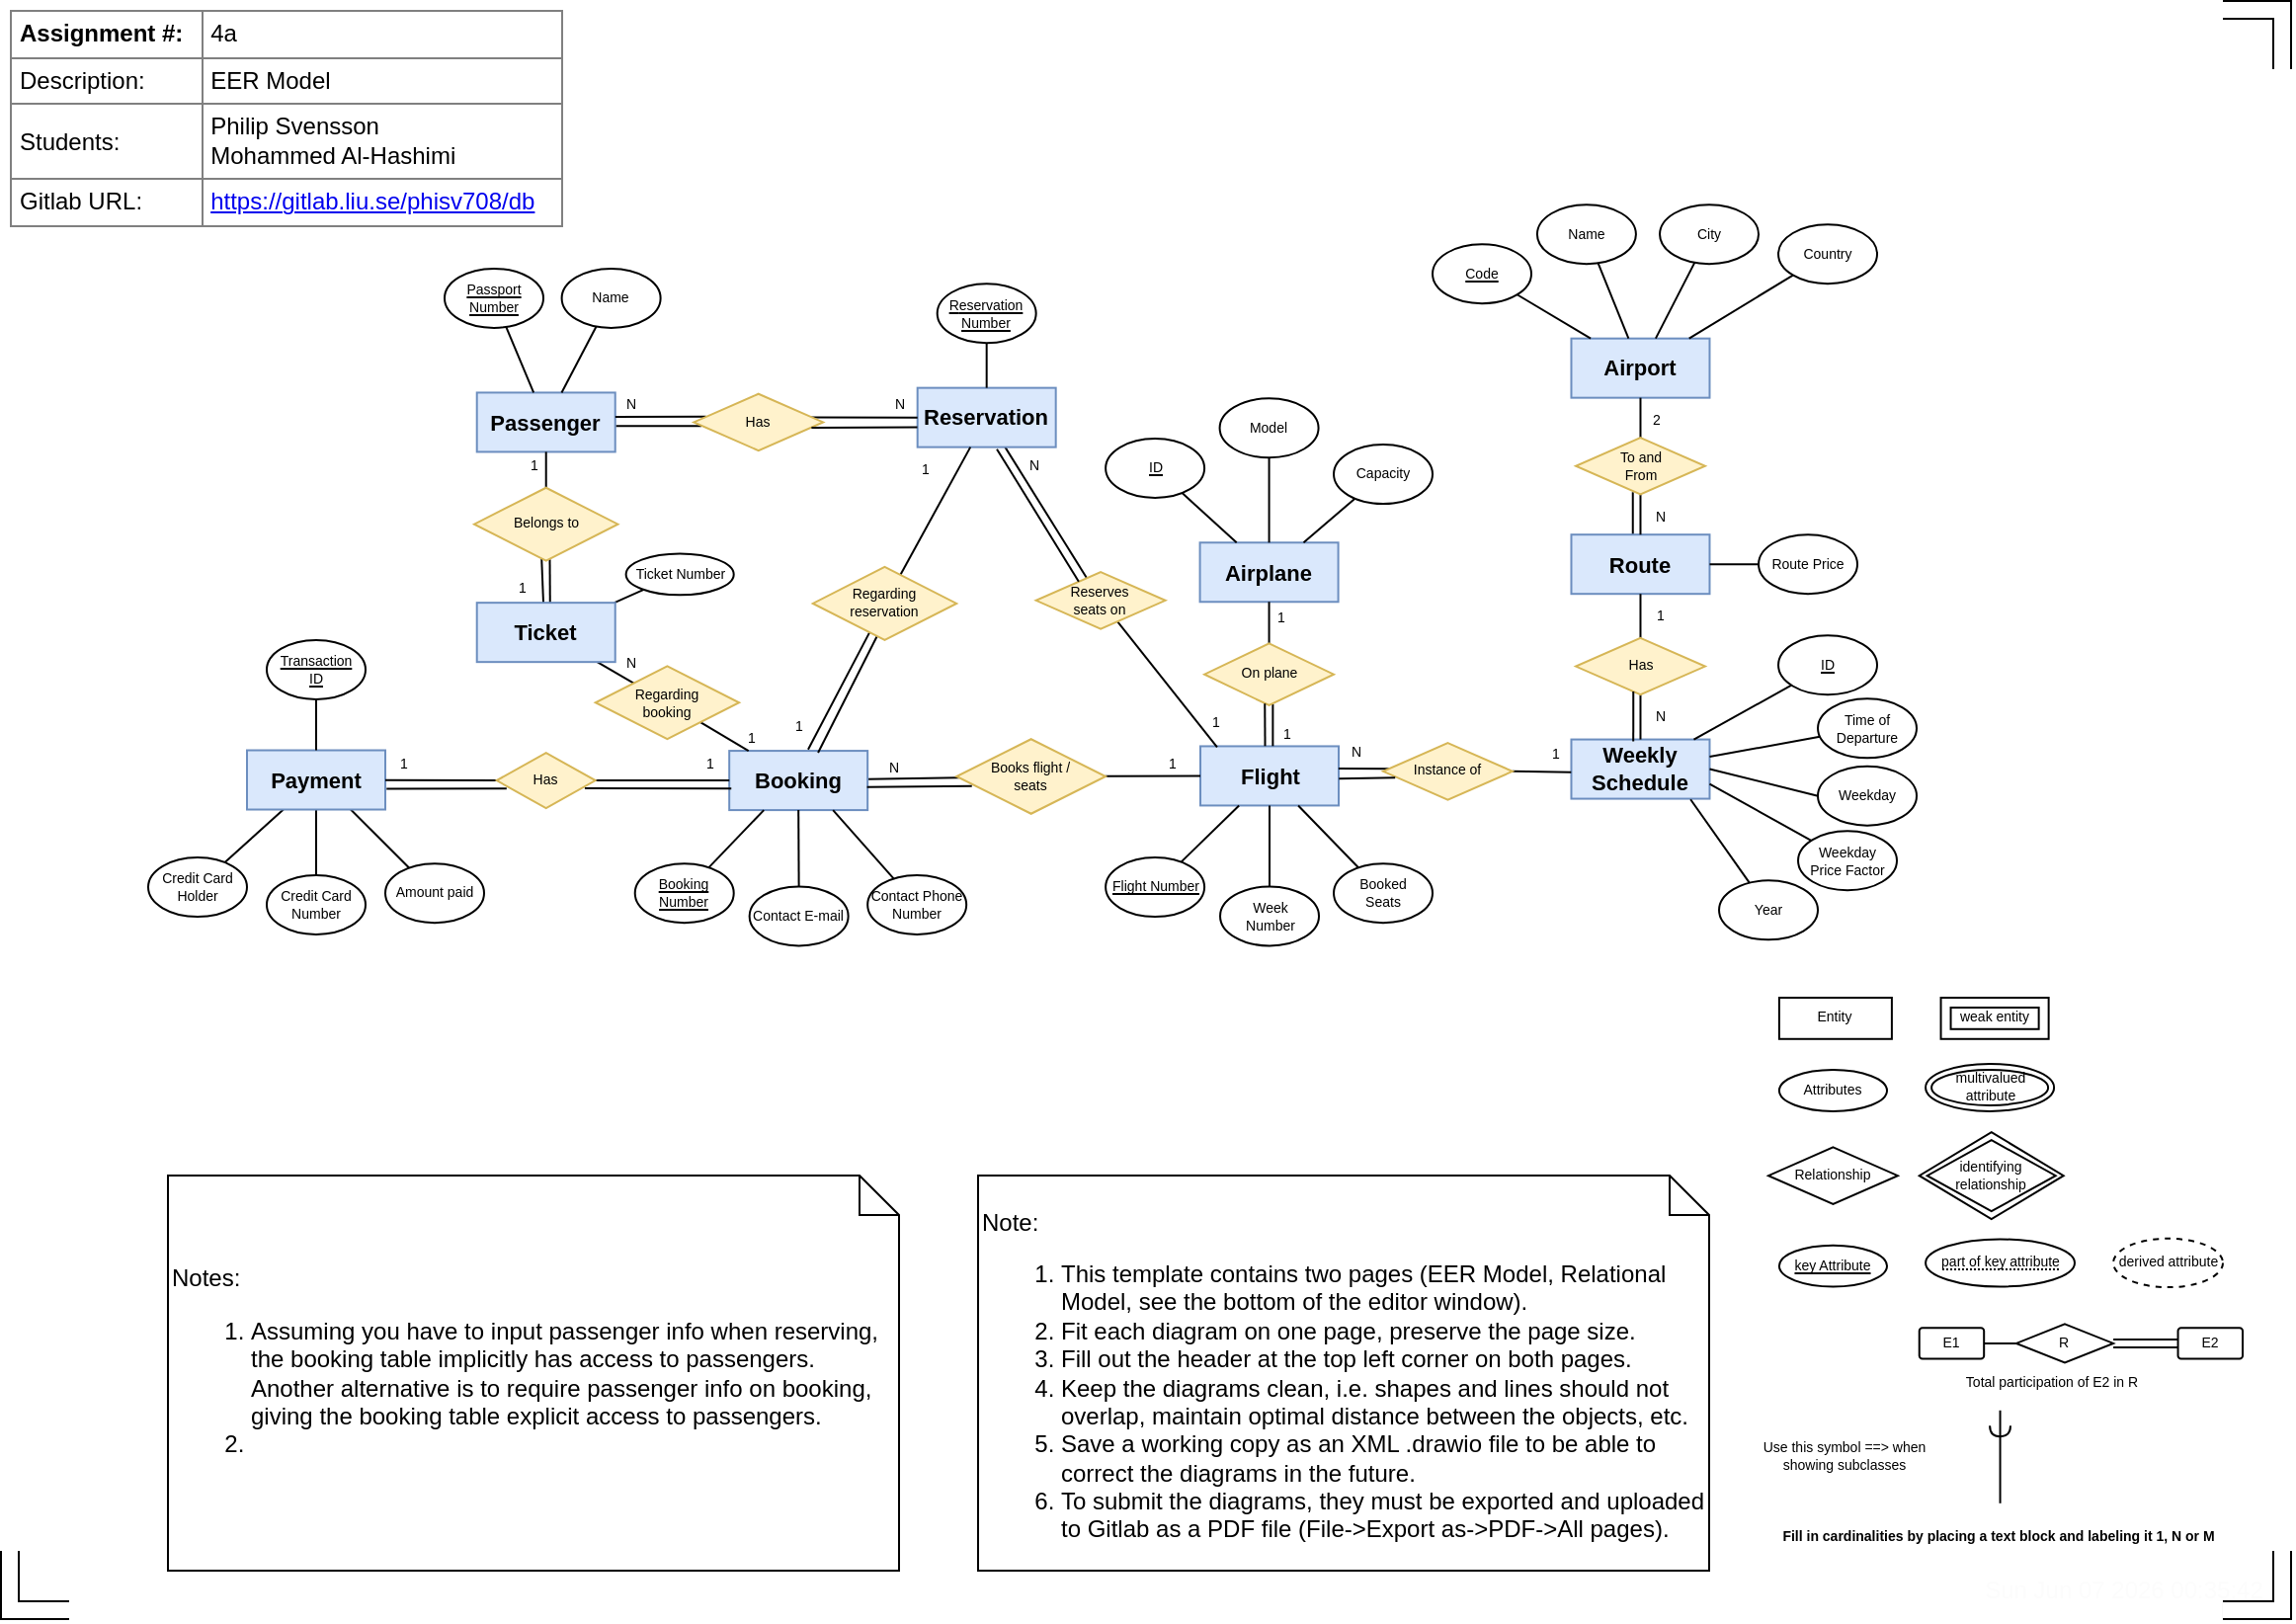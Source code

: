<mxfile version="21.2.1" type="google" pages="2">
  <diagram id="l3PhLfIEEx4KEpYzrtBJ" name="EER Model">
    <mxGraphModel grid="1" page="1" gridSize="10" guides="1" tooltips="1" connect="1" arrows="1" fold="0" pageScale="1" pageWidth="1169" pageHeight="827" math="0" shadow="0">
      <root>
        <mxCell id="0" />
        <mxCell id="1" parent="0" />
        <mxCell id="B59qE2EvhQR9CG80C_Uz-1" value="Airplane" style="align=center;strokeColor=#6c8ebf;fillColor=#dae8fc;fontSize=11;labelBackgroundColor=none;shadow=0;fillStyle=auto;fontStyle=1;whiteSpace=wrap;html=1;" vertex="1" parent="1">
          <mxGeometry x="612.29" y="279.64" width="70" height="30" as="geometry" />
        </mxCell>
        <mxCell id="B59qE2EvhQR9CG80C_Uz-4" value="Capacity" style="ellipse;whiteSpace=wrap;html=1;align=center;strokeColor=#000000;fillColor=#ffffff;fontSize=7;" vertex="1" parent="1">
          <mxGeometry x="680.01" y="230.04" width="50" height="30" as="geometry" />
        </mxCell>
        <mxCell id="e-1JwnE7ZOLf_Y56nIoI-43" value="Model" style="ellipse;whiteSpace=wrap;html=1;align=center;strokeColor=#000000;fillColor=#ffffff;fontSize=7;" vertex="1" parent="1">
          <mxGeometry x="622.29" y="206.65" width="50" height="30" as="geometry" />
        </mxCell>
        <UserObject label="%date{ddd mmm dd yyyy HH:MM:ss}%" placeholders="1" id="hCRLPxILE3BBqmNvxjHh-2">
          <mxCell style="text;html=1;align=center;verticalAlign=middle;whiteSpace=wrap;overflow=hidden;fontColor=#FCFCFC;movable=0;resizable=0;rotatable=0;deletable=0;editable=0;connectable=0;" vertex="1" parent="1">
            <mxGeometry x="1000" y="800" width="160" height="20" as="geometry" />
          </mxCell>
        </UserObject>
        <mxCell id="hCRLPxILE3BBqmNvxjHh-6" value="" style="shape=filledEdge;rounded=0;fixDash=1;endArrow=none;strokeWidth=10;fillColor=#ffffff;edgeStyle=orthogonalEdgeStyle;fontColor=#FCFCFC;" edge="1" parent="1">
          <mxGeometry width="60" height="40" relative="1" as="geometry">
            <mxPoint x="10" y="790" as="sourcePoint" />
            <mxPoint x="40" y="820" as="targetPoint" />
            <Array as="points">
              <mxPoint x="10" y="820" />
            </Array>
          </mxGeometry>
        </mxCell>
        <mxCell id="hCRLPxILE3BBqmNvxjHh-7" value="" style="shape=filledEdge;rounded=0;fixDash=1;endArrow=none;strokeWidth=10;fillColor=#ffffff;edgeStyle=orthogonalEdgeStyle;fontColor=#FCFCFC;" edge="1" parent="1">
          <mxGeometry width="60" height="40" relative="1" as="geometry">
            <mxPoint x="1130" y="10" as="sourcePoint" />
            <mxPoint x="1160" y="40" as="targetPoint" />
            <Array as="points">
              <mxPoint x="1160" y="10" />
            </Array>
          </mxGeometry>
        </mxCell>
        <mxCell id="hCRLPxILE3BBqmNvxjHh-8" value="" style="shape=filledEdge;rounded=0;fixDash=1;endArrow=none;strokeWidth=10;fillColor=#ffffff;edgeStyle=orthogonalEdgeStyle;fontColor=#FCFCFC;" edge="1" parent="1">
          <mxGeometry width="60" height="40" relative="1" as="geometry">
            <mxPoint x="1129.99" y="820" as="sourcePoint" />
            <mxPoint x="1159.99" y="790" as="targetPoint" />
            <Array as="points">
              <mxPoint x="1159.99" y="820" />
            </Array>
          </mxGeometry>
        </mxCell>
        <mxCell id="hCRLPxILE3BBqmNvxjHh-10" value="&lt;table border=&quot;1&quot; width=&quot;100%&quot; cellpadding=&quot;4&quot; style=&quot;width: 100% ; height: 100% ; border-collapse: collapse&quot;&gt;&lt;tbody&gt;&lt;tr&gt;&lt;th&gt;Assignment #:&lt;/th&gt;&lt;td&gt;4a&lt;/td&gt;&lt;/tr&gt;&lt;tr&gt;&lt;td&gt;Description:&lt;/td&gt;&lt;td&gt;EER Model&lt;/td&gt;&lt;/tr&gt;&lt;tr&gt;&lt;td&gt;Students:&lt;/td&gt;&lt;td&gt;Philip Svensson&lt;br&gt;Mohammed Al-Hashimi&lt;br&gt;&lt;/td&gt;&lt;/tr&gt;&lt;tr&gt;&lt;td&gt;Gitlab URL:&lt;/td&gt;&lt;td&gt;&lt;a href=&quot;https://gitlab.liu.se/alial32/db&quot;&gt;https://gitlab.liu.se/phisv708/db&lt;/a&gt;&lt;/td&gt;&lt;/tr&gt;&lt;/tbody&gt;&lt;/table&gt;" style="text;html=1;strokeColor=none;fillColor=none;overflow=fill;fontColor=#000000;" vertex="1" parent="1">
          <mxGeometry x="10" y="10" width="280" height="110" as="geometry" />
        </mxCell>
        <mxCell id="fbbdfI7BNAjC01HpYx0C-1" value="&lt;br&gt;Note:&lt;br&gt;&lt;ol&gt;&lt;li&gt;This template contains two pages (EER Model, Relational Model, see the bottom of the editor window).&lt;/li&gt;&lt;li&gt;Fit each diagram on one page, preserve the page size.&lt;br&gt;&lt;/li&gt;&lt;li&gt;Fill out the header at the top left corner on both pages.&lt;/li&gt;&lt;li&gt;&lt;span&gt;Keep the diagrams clean, i.e. shapes and lines should not overlap, maintain optimal distance between the objects, etc.&lt;/span&gt;&lt;br&gt;&lt;/li&gt;&lt;li&gt;Save a working copy as an XML .drawio file to be able to correct the diagrams in the future.&lt;/li&gt;&lt;li&gt;To submit the diagrams, they must be exported and uploaded to Gitlab as a PDF file (File-&amp;gt;Export as-&amp;gt;PDF-&amp;gt;All pages).&lt;/li&gt;&lt;/ol&gt;" style="shape=note;size=20;whiteSpace=wrap;html=1;strokeColor=#000000;fillColor=#ffffff;fontColor=#000000;align=left;" vertex="1" parent="1">
          <mxGeometry x="500" y="600" width="370" height="200" as="geometry" />
        </mxCell>
        <mxCell id="BH1sd3b4sbP9Z67Hy9HP-1" value="Notes:&lt;br&gt;&lt;ol&gt;&lt;li&gt;Assuming you have to input passenger info when reserving, the booking table implicitly has access to passengers. Another alternative is to require passenger info on booking, giving the booking table explicit access to passengers.&lt;/li&gt;&lt;li&gt;&lt;br&gt;&lt;/li&gt;&lt;/ol&gt;" style="shape=note;size=20;whiteSpace=wrap;html=1;strokeColor=#000000;fillColor=#ffffff;fontColor=#000000;align=left;" vertex="1" parent="1">
          <mxGeometry x="90" y="600" width="370" height="200" as="geometry" />
        </mxCell>
        <mxCell id="w0xwXOWwuQwDQIYsxM-U-19" value="c" style="group;fontSize=7;" vertex="1" connectable="0" parent="1">
          <mxGeometry x="870" y="510" width="270" height="293.5" as="geometry" />
        </mxCell>
        <mxCell id="w0xwXOWwuQwDQIYsxM-U-1" value="&lt;b style=&quot;font-size: 7px;&quot;&gt;Fill in cardinalities by placing a text block and labeling it 1, N or M&lt;/b&gt;" style="text;html=1;strokeColor=none;fillColor=none;align=center;verticalAlign=middle;whiteSpace=wrap;rounded=0;shadow=0;dashed=1;fontSize=7;" vertex="1" parent="w0xwXOWwuQwDQIYsxM-U-19">
          <mxGeometry x="32.73" y="260" width="227.27" height="26.11" as="geometry" />
        </mxCell>
        <mxCell id="w0xwXOWwuQwDQIYsxM-U-2" value="" style="shape=requiredInterface;html=1;verticalLabelPosition=bottom;shadow=0;fontSize=7;rotation=90;" vertex="1" parent="w0xwXOWwuQwDQIYsxM-U-19">
          <mxGeometry x="144.545" y="214.119" width="5.455" height="10.445" as="geometry" />
        </mxCell>
        <mxCell id="w0xwXOWwuQwDQIYsxM-U-3" value="" style="endArrow=none;html=1;strokeColor=#000000;fontSize=7;" edge="1" parent="w0xwXOWwuQwDQIYsxM-U-19">
          <mxGeometry width="50" height="50" relative="1" as="geometry">
            <mxPoint x="147.273" y="255.899" as="sourcePoint" />
            <mxPoint x="147.273" y="208.897" as="targetPoint" />
          </mxGeometry>
        </mxCell>
        <mxCell id="w0xwXOWwuQwDQIYsxM-U-4" value="&lt;font style=&quot;font-size: 7px;&quot;&gt;Use this symbol ==&amp;gt; when showing subclasses &lt;/font&gt;" style="text;html=1;strokeColor=none;fillColor=none;align=center;verticalAlign=middle;whiteSpace=wrap;rounded=0;shadow=0;fontSize=7;" vertex="1" parent="w0xwXOWwuQwDQIYsxM-U-19">
          <mxGeometry x="21.818" y="211.508" width="92.727" height="41.779" as="geometry" />
        </mxCell>
        <mxCell id="w0xwXOWwuQwDQIYsxM-U-5" value="Attributes" style="ellipse;whiteSpace=wrap;html=1;align=center;shadow=0;gradientColor=none;fontSize=7;" vertex="1" parent="w0xwXOWwuQwDQIYsxM-U-19">
          <mxGeometry x="35.455" y="36.557" width="54.545" height="20.89" as="geometry" />
        </mxCell>
        <mxCell id="w0xwXOWwuQwDQIYsxM-U-6" value="Relationship" style="shape=rhombus;perimeter=rhombusPerimeter;whiteSpace=wrap;html=1;align=center;shadow=0;gradientColor=none;fontSize=7;" vertex="1" parent="w0xwXOWwuQwDQIYsxM-U-19">
          <mxGeometry x="30" y="75.725" width="65.455" height="28.723" as="geometry" />
        </mxCell>
        <mxCell id="w0xwXOWwuQwDQIYsxM-U-7" value="weak entity" style="shape=ext;margin=3;double=1;whiteSpace=wrap;html=1;align=center;shadow=0;gradientColor=none;fontSize=7;" vertex="1" parent="w0xwXOWwuQwDQIYsxM-U-19">
          <mxGeometry x="117.273" width="54.545" height="20.89" as="geometry" />
        </mxCell>
        <mxCell id="w0xwXOWwuQwDQIYsxM-U-10" value="key Attribute" style="ellipse;whiteSpace=wrap;html=1;align=center;fontStyle=4;shadow=0;gradientColor=none;fontSize=7;" vertex="1" parent="w0xwXOWwuQwDQIYsxM-U-19">
          <mxGeometry x="35.455" y="125.338" width="54.545" height="20.89" as="geometry" />
        </mxCell>
        <mxCell id="w0xwXOWwuQwDQIYsxM-U-12" value="derived attribute" style="ellipse;whiteSpace=wrap;html=1;align=center;dashed=1;shadow=0;gradientColor=none;fontSize=7;" vertex="1" parent="w0xwXOWwuQwDQIYsxM-U-19">
          <mxGeometry x="204.55" y="121.9" width="55.45" height="24.66" as="geometry" />
        </mxCell>
        <mxCell id="w0xwXOWwuQwDQIYsxM-U-14" value="E2" style="rounded=1;arcSize=10;whiteSpace=wrap;html=1;align=center;shadow=0;gradientColor=none;fontSize=7;" vertex="1" parent="w0xwXOWwuQwDQIYsxM-U-19">
          <mxGeometry x="237.273" y="167.117" width="32.727" height="15.667" as="geometry" />
        </mxCell>
        <mxCell id="w0xwXOWwuQwDQIYsxM-U-15" value="R" style="shape=rhombus;perimeter=rhombusPerimeter;whiteSpace=wrap;html=1;align=center;shadow=0;gradientColor=none;fontSize=7;" vertex="1" parent="w0xwXOWwuQwDQIYsxM-U-19">
          <mxGeometry x="155.455" y="165.159" width="49.091" height="19.584" as="geometry" />
        </mxCell>
        <mxCell id="w0xwXOWwuQwDQIYsxM-U-9" value="" style="shape=link;html=1;rounded=0;entryX=0;entryY=0.5;entryDx=0;entryDy=0;exitX=1;exitY=0.5;exitDx=0;exitDy=0;fontSize=7;" edge="1" parent="w0xwXOWwuQwDQIYsxM-U-19" source="w0xwXOWwuQwDQIYsxM-U-15" target="w0xwXOWwuQwDQIYsxM-U-14">
          <mxGeometry relative="1" as="geometry">
            <mxPoint x="193.636" y="177.562" as="sourcePoint" />
            <mxPoint x="193.636" y="177.301" as="targetPoint" />
          </mxGeometry>
        </mxCell>
        <mxCell id="w0xwXOWwuQwDQIYsxM-U-16" value="E1" style="rounded=1;arcSize=10;whiteSpace=wrap;html=1;align=center;shadow=0;gradientColor=none;fontSize=7;" vertex="1" parent="w0xwXOWwuQwDQIYsxM-U-19">
          <mxGeometry x="106.364" y="167.117" width="32.727" height="15.667" as="geometry" />
        </mxCell>
        <mxCell id="w0xwXOWwuQwDQIYsxM-U-17" value="" style="endArrow=none;html=1;rounded=0;exitX=0;exitY=0.5;exitDx=0;exitDy=0;entryX=1;entryY=0.5;entryDx=0;entryDy=0;fontSize=7;" edge="1" parent="w0xwXOWwuQwDQIYsxM-U-19" source="w0xwXOWwuQwDQIYsxM-U-15" target="w0xwXOWwuQwDQIYsxM-U-16">
          <mxGeometry relative="1" as="geometry">
            <mxPoint x="-237.273" y="302.9" as="sourcePoint" />
            <mxPoint x="-150" y="302.9" as="targetPoint" />
          </mxGeometry>
        </mxCell>
        <mxCell id="w0xwXOWwuQwDQIYsxM-U-18" value="&lt;font style=&quot;font-size: 7px;&quot;&gt;Total participation of E2 in R&lt;/font&gt;" style="text;html=1;align=center;verticalAlign=middle;resizable=0;points=[];autosize=1;fontSize=7;" vertex="1" parent="w0xwXOWwuQwDQIYsxM-U-19">
          <mxGeometry x="122.729" y="190.0" width="100" height="10" as="geometry" />
        </mxCell>
        <mxCell id="w0xwXOWwuQwDQIYsxM-U-24" value="&lt;span style=&quot;border-bottom: 1px dotted&quot;&gt;part of key attribute&lt;/span&gt;" style="ellipse;whiteSpace=wrap;html=1;align=center;strokeColor=#000000;fillColor=#ffffff;fontSize=7;fontColor=#000000;" vertex="1" parent="w0xwXOWwuQwDQIYsxM-U-19">
          <mxGeometry x="109.55" y="122.23" width="75.45" height="24" as="geometry" />
        </mxCell>
        <mxCell id="w0xwXOWwuQwDQIYsxM-U-25" value="multivalued attribute" style="ellipse;shape=doubleEllipse;margin=3;whiteSpace=wrap;html=1;align=center;strokeColor=#000000;fillColor=#ffffff;fontSize=7;fontColor=#000000;" vertex="1" parent="w0xwXOWwuQwDQIYsxM-U-19">
          <mxGeometry x="109.55" y="33.45" width="65" height="24" as="geometry" />
        </mxCell>
        <mxCell id="w0xwXOWwuQwDQIYsxM-U-26" value="identifying relationship" style="shape=rhombus;double=1;perimeter=rhombusPerimeter;whiteSpace=wrap;html=1;align=center;strokeColor=#000000;fillColor=#ffffff;fontSize=7;fontColor=#000000;" vertex="1" parent="w0xwXOWwuQwDQIYsxM-U-19">
          <mxGeometry x="106.36" y="68.09" width="73" height="44" as="geometry" />
        </mxCell>
        <mxCell id="w0xwXOWwuQwDQIYsxM-U-27" value="Entity" style="whiteSpace=wrap;html=1;align=center;strokeColor=#000000;fillColor=#ffffff;fontSize=7;fontColor=#000000;" vertex="1" parent="w0xwXOWwuQwDQIYsxM-U-19">
          <mxGeometry x="35.45" width="57" height="20.89" as="geometry" />
        </mxCell>
        <mxCell id="6YndOh8D73mqKDZ_mxwR-6" value="Airport" style="align=center;strokeColor=#6c8ebf;fillColor=#dae8fc;fontSize=11;labelBackgroundColor=none;shadow=0;fillStyle=auto;fontStyle=1;whiteSpace=wrap;html=1;" vertex="1" parent="1">
          <mxGeometry x="800.24" y="176.33" width="70" height="30" as="geometry" />
        </mxCell>
        <mxCell id="6YndOh8D73mqKDZ_mxwR-11" value="" style="edgeStyle=none;shape=connector;rounded=0;orthogonalLoop=1;jettySize=auto;html=1;labelBackgroundColor=default;strokeColor=default;fontFamily=Helvetica;fontSize=7;fontColor=default;endArrow=none;endFill=0;" edge="1" parent="1" source="6YndOh8D73mqKDZ_mxwR-10" target="6YndOh8D73mqKDZ_mxwR-6">
          <mxGeometry relative="1" as="geometry" />
        </mxCell>
        <mxCell id="6YndOh8D73mqKDZ_mxwR-10" value="Name" style="ellipse;whiteSpace=wrap;html=1;align=center;strokeColor=#000000;fillColor=#ffffff;fontSize=7;" vertex="1" parent="1">
          <mxGeometry x="782.96" y="108.6" width="50" height="30" as="geometry" />
        </mxCell>
        <mxCell id="6YndOh8D73mqKDZ_mxwR-14" value="" style="edgeStyle=none;shape=connector;rounded=0;orthogonalLoop=1;jettySize=auto;html=1;labelBackgroundColor=default;strokeColor=default;fontFamily=Helvetica;fontSize=7;fontColor=default;endArrow=none;endFill=0;" edge="1" parent="1" source="e-1JwnE7ZOLf_Y56nIoI-2" target="6YndOh8D73mqKDZ_mxwR-6">
          <mxGeometry relative="1" as="geometry" />
        </mxCell>
        <mxCell id="6YndOh8D73mqKDZ_mxwR-12" value="Country" style="ellipse;whiteSpace=wrap;html=1;align=center;strokeColor=#000000;fillColor=#ffffff;fontSize=7;" vertex="1" parent="1">
          <mxGeometry x="905.01" y="118.6" width="50" height="30" as="geometry" />
        </mxCell>
        <mxCell id="Qf1WPh9bubAhgD8E0PNI-15" style="edgeStyle=none;shape=connector;rounded=0;orthogonalLoop=1;jettySize=auto;html=1;labelBackgroundColor=default;strokeColor=default;fontFamily=Helvetica;fontSize=11;fontColor=default;endArrow=none;endFill=0;entryX=0.441;entryY=0.959;entryDx=0;entryDy=0;entryPerimeter=0;exitX=-0.063;exitY=0.866;exitDx=0;exitDy=0;exitPerimeter=0;" edge="1" parent="1" source="6YndOh8D73mqKDZ_mxwR-46" target="6YndOh8D73mqKDZ_mxwR-41">
          <mxGeometry relative="1" as="geometry">
            <mxPoint x="795.01" y="290.6" as="targetPoint" />
          </mxGeometry>
        </mxCell>
        <mxCell id="6YndOh8D73mqKDZ_mxwR-15" value="Route" style="align=center;strokeColor=#6c8ebf;fillColor=#dae8fc;fontSize=11;labelBackgroundColor=none;shadow=0;fillStyle=auto;fontStyle=1;whiteSpace=wrap;html=1;" vertex="1" parent="1">
          <mxGeometry x="800.24" y="275.6" width="70" height="30" as="geometry" />
        </mxCell>
        <mxCell id="6YndOh8D73mqKDZ_mxwR-42" value="" style="edgeStyle=none;shape=connector;rounded=0;orthogonalLoop=1;jettySize=auto;html=1;labelBackgroundColor=default;strokeColor=default;fontFamily=Helvetica;fontSize=7;fontColor=default;endArrow=none;endFill=0;" edge="1" parent="1" source="6YndOh8D73mqKDZ_mxwR-41" target="6YndOh8D73mqKDZ_mxwR-15">
          <mxGeometry relative="1" as="geometry" />
        </mxCell>
        <mxCell id="6YndOh8D73mqKDZ_mxwR-43" value="" style="edgeStyle=none;shape=connector;rounded=0;orthogonalLoop=1;jettySize=auto;html=1;labelBackgroundColor=default;strokeColor=default;fontFamily=Helvetica;fontSize=7;fontColor=default;endArrow=none;endFill=0;" edge="1" parent="1" source="6YndOh8D73mqKDZ_mxwR-41" target="6YndOh8D73mqKDZ_mxwR-6">
          <mxGeometry relative="1" as="geometry" />
        </mxCell>
        <mxCell id="6YndOh8D73mqKDZ_mxwR-41" value="To and&lt;br style=&quot;font-size: 7px;&quot;&gt;From" style="shape=rhombus;perimeter=rhombusPerimeter;whiteSpace=wrap;html=1;align=center;shadow=0;fontSize=7;fillColor=#fff2cc;strokeColor=#d6b656;" vertex="1" parent="1">
          <mxGeometry x="802.51" y="226.525" width="65.455" height="28.723" as="geometry" />
        </mxCell>
        <mxCell id="6YndOh8D73mqKDZ_mxwR-46" value="&lt;span style=&quot;font-weight: normal; font-size: 7px;&quot;&gt;N&lt;/span&gt;" style="text;strokeColor=none;fillColor=none;html=1;fontSize=7;fontStyle=1;verticalAlign=middle;align=center;fontFamily=Helvetica;fontColor=default;" vertex="1" parent="1">
          <mxGeometry x="832.96" y="256" width="25" height="22.64" as="geometry" />
        </mxCell>
        <mxCell id="6YndOh8D73mqKDZ_mxwR-50" value="" style="edgeStyle=none;shape=connector;rounded=0;orthogonalLoop=1;jettySize=auto;html=1;labelBackgroundColor=default;strokeColor=default;fontFamily=Helvetica;fontSize=7;fontColor=default;endArrow=none;endFill=0;" edge="1" parent="1" source="6YndOh8D73mqKDZ_mxwR-12" target="6YndOh8D73mqKDZ_mxwR-6">
          <mxGeometry relative="1" as="geometry">
            <mxPoint x="650.24" y="113.6" as="sourcePoint" />
            <mxPoint x="630.24" y="193.6" as="targetPoint" />
          </mxGeometry>
        </mxCell>
        <mxCell id="e-1JwnE7ZOLf_Y56nIoI-2" value="City" style="ellipse;whiteSpace=wrap;html=1;align=center;strokeColor=#000000;fillColor=#ffffff;fontSize=7;" vertex="1" parent="1">
          <mxGeometry x="845.01" y="108.6" width="50" height="30" as="geometry" />
        </mxCell>
        <mxCell id="6YndOh8D73mqKDZ_mxwR-59" value="&lt;span style=&quot;font-weight: normal; font-size: 7px;&quot;&gt;2&lt;/span&gt;" style="text;strokeColor=none;fillColor=none;html=1;fontSize=7;fontStyle=1;verticalAlign=middle;align=center;fontFamily=Helvetica;fontColor=default;" vertex="1" parent="1">
          <mxGeometry x="830.47" y="206.33" width="25" height="22.64" as="geometry" />
        </mxCell>
        <mxCell id="6YndOh8D73mqKDZ_mxwR-215" value="" style="edgeStyle=none;shape=connector;rounded=0;orthogonalLoop=1;jettySize=auto;html=1;labelBackgroundColor=default;strokeColor=default;fontFamily=Helvetica;fontSize=11;fontColor=default;endArrow=none;endFill=0;" edge="1" parent="1" source="6YndOh8D73mqKDZ_mxwR-60" target="6YndOh8D73mqKDZ_mxwR-166">
          <mxGeometry relative="1" as="geometry" />
        </mxCell>
        <mxCell id="6YndOh8D73mqKDZ_mxwR-60" value="Booking" style="align=center;strokeColor=#6c8ebf;fillColor=#dae8fc;fontSize=11;labelBackgroundColor=none;shadow=0;fillStyle=auto;fontStyle=1;whiteSpace=wrap;html=1;" vertex="1" parent="1">
          <mxGeometry x="374.09" y="385.04" width="70" height="30" as="geometry" />
        </mxCell>
        <mxCell id="6YndOh8D73mqKDZ_mxwR-94" value="" style="edgeStyle=none;shape=connector;rounded=0;orthogonalLoop=1;jettySize=auto;html=1;labelBackgroundColor=default;strokeColor=default;fontFamily=Helvetica;fontSize=7;fontColor=default;endArrow=none;endFill=0;" edge="1" parent="1" source="6YndOh8D73mqKDZ_mxwR-61" target="6YndOh8D73mqKDZ_mxwR-92">
          <mxGeometry relative="1" as="geometry" />
        </mxCell>
        <mxCell id="6YndOh8D73mqKDZ_mxwR-61" value="Reservation" style="align=center;strokeColor=#6c8ebf;fillColor=#dae8fc;fontSize=11;labelBackgroundColor=none;shadow=0;fillStyle=auto;fontStyle=1;whiteSpace=wrap;html=1;" vertex="1" parent="1">
          <mxGeometry x="469.34" y="201.32" width="70" height="30" as="geometry" />
        </mxCell>
        <mxCell id="6YndOh8D73mqKDZ_mxwR-66" value="Weekly Schedule" style="align=center;strokeColor=#6c8ebf;fillColor=#dae8fc;fontSize=11;labelBackgroundColor=none;shadow=0;fillStyle=auto;fontStyle=1;whiteSpace=wrap;html=1;" vertex="1" parent="1">
          <mxGeometry x="800.24" y="379.28" width="70" height="30" as="geometry" />
        </mxCell>
        <mxCell id="6YndOh8D73mqKDZ_mxwR-68" value="" style="edgeStyle=none;shape=connector;rounded=0;orthogonalLoop=1;jettySize=auto;html=1;labelBackgroundColor=default;strokeColor=default;fontFamily=Helvetica;fontSize=7;fontColor=default;endArrow=none;endFill=0;" edge="1" parent="1" source="6YndOh8D73mqKDZ_mxwR-67" target="6YndOh8D73mqKDZ_mxwR-66">
          <mxGeometry relative="1" as="geometry" />
        </mxCell>
        <mxCell id="6YndOh8D73mqKDZ_mxwR-69" value="" style="edgeStyle=none;shape=connector;rounded=0;orthogonalLoop=1;jettySize=auto;html=1;labelBackgroundColor=default;strokeColor=default;fontFamily=Helvetica;fontSize=7;fontColor=default;endArrow=none;endFill=0;entryX=0.5;entryY=1;entryDx=0;entryDy=0;" edge="1" parent="1" source="6YndOh8D73mqKDZ_mxwR-67" target="6YndOh8D73mqKDZ_mxwR-15">
          <mxGeometry relative="1" as="geometry" />
        </mxCell>
        <mxCell id="6YndOh8D73mqKDZ_mxwR-67" value="Has" style="shape=rhombus;perimeter=rhombusPerimeter;whiteSpace=wrap;html=1;align=center;shadow=0;fontSize=7;fillColor=#fff2cc;strokeColor=#d6b656;" vertex="1" parent="1">
          <mxGeometry x="802.51" y="327.915" width="65.455" height="28.723" as="geometry" />
        </mxCell>
        <mxCell id="6YndOh8D73mqKDZ_mxwR-75" value="" style="edgeStyle=none;shape=connector;rounded=0;orthogonalLoop=1;jettySize=auto;html=1;labelBackgroundColor=default;strokeColor=default;fontFamily=Helvetica;fontSize=7;fontColor=default;endArrow=none;endFill=0;entryX=0.862;entryY=1.012;entryDx=0;entryDy=0;entryPerimeter=0;" edge="1" parent="1" source="6YndOh8D73mqKDZ_mxwR-72" target="6YndOh8D73mqKDZ_mxwR-66">
          <mxGeometry relative="1" as="geometry" />
        </mxCell>
        <mxCell id="6YndOh8D73mqKDZ_mxwR-72" value="Year" style="ellipse;whiteSpace=wrap;html=1;align=center;strokeColor=#000000;fillColor=#ffffff;fontSize=7;" vertex="1" parent="1">
          <mxGeometry x="875.01" y="450.68" width="50" height="30" as="geometry" />
        </mxCell>
        <mxCell id="6YndOh8D73mqKDZ_mxwR-74" value="" style="edgeStyle=none;shape=connector;rounded=0;orthogonalLoop=1;jettySize=auto;html=1;labelBackgroundColor=default;strokeColor=default;fontFamily=Helvetica;fontSize=7;fontColor=default;endArrow=none;endFill=0;entryX=1;entryY=0.5;entryDx=0;entryDy=0;exitX=0;exitY=0.5;exitDx=0;exitDy=0;" edge="1" parent="1" source="6YndOh8D73mqKDZ_mxwR-73" target="6YndOh8D73mqKDZ_mxwR-66">
          <mxGeometry relative="1" as="geometry">
            <mxPoint x="943.729" y="414.396" as="sourcePoint" />
          </mxGeometry>
        </mxCell>
        <mxCell id="6YndOh8D73mqKDZ_mxwR-73" value="Weekday" style="ellipse;whiteSpace=wrap;html=1;align=center;strokeColor=#000000;fillColor=#ffffff;fontSize=7;" vertex="1" parent="1">
          <mxGeometry x="925.01" y="392.86" width="50" height="30" as="geometry" />
        </mxCell>
        <mxCell id="6YndOh8D73mqKDZ_mxwR-76" value="Time of Departure" style="ellipse;whiteSpace=wrap;html=1;align=center;strokeColor=#000000;fillColor=#ffffff;fontSize=7;" vertex="1" parent="1">
          <mxGeometry x="925.01" y="358.68" width="50" height="30" as="geometry" />
        </mxCell>
        <mxCell id="6YndOh8D73mqKDZ_mxwR-77" value="" style="edgeStyle=none;shape=connector;rounded=0;orthogonalLoop=1;jettySize=auto;html=1;labelBackgroundColor=default;strokeColor=default;fontFamily=Helvetica;fontSize=7;fontColor=default;endArrow=none;endFill=0;" edge="1" parent="1" source="6YndOh8D73mqKDZ_mxwR-76" target="6YndOh8D73mqKDZ_mxwR-66">
          <mxGeometry relative="1" as="geometry" />
        </mxCell>
        <mxCell id="e-1JwnE7ZOLf_Y56nIoI-22" value="Flight" style="align=center;strokeColor=#6c8ebf;fillColor=#dae8fc;fontSize=11;labelBackgroundColor=none;shadow=0;fillStyle=auto;fontStyle=1;whiteSpace=wrap;html=1;" vertex="1" parent="1">
          <mxGeometry x="612.51" y="382.72" width="70" height="30" as="geometry" />
        </mxCell>
        <mxCell id="6YndOh8D73mqKDZ_mxwR-85" value="" style="edgeStyle=none;shape=connector;rounded=0;orthogonalLoop=1;jettySize=auto;html=1;labelBackgroundColor=default;strokeColor=default;fontFamily=Helvetica;fontSize=7;fontColor=default;endArrow=none;endFill=0;entryX=-0.001;entryY=0.553;entryDx=0;entryDy=0;exitX=1;exitY=0.5;exitDx=0;exitDy=0;entryPerimeter=0;" edge="1" parent="1" source="e-1JwnE7ZOLf_Y56nIoI-24" target="6YndOh8D73mqKDZ_mxwR-66">
          <mxGeometry relative="1" as="geometry" />
        </mxCell>
        <mxCell id="6YndOh8D73mqKDZ_mxwR-86" value="" style="edgeStyle=none;shape=connector;rounded=0;orthogonalLoop=1;jettySize=auto;html=1;labelBackgroundColor=default;strokeColor=default;fontFamily=Helvetica;fontSize=7;fontColor=default;endArrow=none;endFill=0;entryX=0.999;entryY=0.375;entryDx=0;entryDy=0;entryPerimeter=0;exitX=0.055;exitY=0.455;exitDx=0;exitDy=0;exitPerimeter=0;" edge="1" parent="1" source="e-1JwnE7ZOLf_Y56nIoI-24" target="e-1JwnE7ZOLf_Y56nIoI-22">
          <mxGeometry relative="1" as="geometry" />
        </mxCell>
        <mxCell id="e-1JwnE7ZOLf_Y56nIoI-24" value="Instance of" style="shape=rhombus;perimeter=rhombusPerimeter;whiteSpace=wrap;html=1;align=center;shadow=0;fontSize=7;fillColor=#fff2cc;strokeColor=#d6b656;" vertex="1" parent="1">
          <mxGeometry x="705.01" y="381.075" width="65.455" height="28.723" as="geometry" />
        </mxCell>
        <mxCell id="6YndOh8D73mqKDZ_mxwR-87" value="&lt;span style=&quot;font-weight: normal; font-size: 7px;&quot;&gt;N&lt;/span&gt;" style="text;strokeColor=none;fillColor=none;html=1;fontSize=7;fontStyle=1;verticalAlign=middle;align=center;fontFamily=Helvetica;fontColor=default;" vertex="1" parent="1">
          <mxGeometry x="678.01" y="375.08" width="25" height="22.64" as="geometry" />
        </mxCell>
        <mxCell id="6YndOh8D73mqKDZ_mxwR-88" value="&lt;span style=&quot;font-weight: normal; font-size: 7px;&quot;&gt;1&lt;/span&gt;" style="text;strokeColor=none;fillColor=none;html=1;fontSize=7;fontStyle=1;verticalAlign=middle;align=center;fontFamily=Helvetica;fontColor=default;" vertex="1" parent="1">
          <mxGeometry x="779.51" y="376.08" width="25" height="22.64" as="geometry" />
        </mxCell>
        <mxCell id="6YndOh8D73mqKDZ_mxwR-90" value="" style="edgeStyle=none;shape=connector;rounded=0;orthogonalLoop=1;jettySize=auto;html=1;labelBackgroundColor=default;strokeColor=default;fontFamily=Helvetica;fontSize=7;fontColor=default;endArrow=none;endFill=0;entryX=0.5;entryY=1;entryDx=0;entryDy=0;" edge="1" parent="1" source="6YndOh8D73mqKDZ_mxwR-89" target="e-1JwnE7ZOLf_Y56nIoI-22">
          <mxGeometry relative="1" as="geometry" />
        </mxCell>
        <mxCell id="6YndOh8D73mqKDZ_mxwR-89" value="Week&lt;br&gt;Number" style="ellipse;whiteSpace=wrap;html=1;align=center;strokeColor=#000000;fillColor=#ffffff;fontSize=7;" vertex="1" parent="1">
          <mxGeometry x="622.515" y="453.717" width="50" height="30" as="geometry" />
        </mxCell>
        <mxCell id="6YndOh8D73mqKDZ_mxwR-106" value="" style="edgeStyle=none;shape=connector;rounded=0;orthogonalLoop=1;jettySize=auto;html=1;labelBackgroundColor=default;strokeColor=default;fontFamily=Helvetica;fontSize=7;fontColor=default;endArrow=none;endFill=0;entryX=0.121;entryY=0.014;entryDx=0;entryDy=0;entryPerimeter=0;" edge="1" parent="1" source="6YndOh8D73mqKDZ_mxwR-92" target="e-1JwnE7ZOLf_Y56nIoI-22">
          <mxGeometry relative="1" as="geometry" />
        </mxCell>
        <mxCell id="6YndOh8D73mqKDZ_mxwR-92" value="Reserves&lt;br style=&quot;font-size: 7px;&quot;&gt;seats on" style="shape=rhombus;perimeter=rhombusPerimeter;whiteSpace=wrap;html=1;align=center;shadow=0;fontSize=7;fillColor=#fff2cc;strokeColor=#d6b656;" vertex="1" parent="1">
          <mxGeometry x="529.34" y="294.575" width="65.455" height="28.723" as="geometry" />
        </mxCell>
        <mxCell id="6YndOh8D73mqKDZ_mxwR-95" value="&lt;span style=&quot;font-weight: normal; font-size: 7px;&quot;&gt;N&lt;/span&gt;" style="text;strokeColor=none;fillColor=none;html=1;fontSize=7;fontStyle=1;verticalAlign=middle;align=center;fontFamily=Helvetica;fontColor=default;" vertex="1" parent="1">
          <mxGeometry x="515.95" y="229.23" width="25" height="22.64" as="geometry" />
        </mxCell>
        <mxCell id="6YndOh8D73mqKDZ_mxwR-96" value="&lt;span style=&quot;font-weight: normal; font-size: 7px;&quot;&gt;1&lt;/span&gt;" style="text;strokeColor=none;fillColor=none;html=1;fontSize=7;fontStyle=1;verticalAlign=middle;align=center;fontFamily=Helvetica;fontColor=default;" vertex="1" parent="1">
          <mxGeometry x="607.73" y="360.08" width="25" height="22.64" as="geometry" />
        </mxCell>
        <mxCell id="6YndOh8D73mqKDZ_mxwR-101" value="Passenger" style="align=center;strokeColor=#6c8ebf;fillColor=#dae8fc;fontSize=11;labelBackgroundColor=none;shadow=0;fillStyle=auto;fontStyle=1;whiteSpace=wrap;html=1;" vertex="1" parent="1">
          <mxGeometry x="246.36" y="203.72" width="70" height="30" as="geometry" />
        </mxCell>
        <mxCell id="6YndOh8D73mqKDZ_mxwR-103" value="" style="edgeStyle=none;shape=connector;rounded=0;orthogonalLoop=1;jettySize=auto;html=1;labelBackgroundColor=default;strokeColor=default;fontFamily=Helvetica;fontSize=7;fontColor=default;endArrow=none;endFill=0;exitX=0.889;exitY=0.413;exitDx=0;exitDy=0;exitPerimeter=0;entryX=0;entryY=0.5;entryDx=0;entryDy=0;" edge="1" parent="1" source="6YndOh8D73mqKDZ_mxwR-102" target="6YndOh8D73mqKDZ_mxwR-61">
          <mxGeometry relative="1" as="geometry">
            <mxPoint x="469.48" y="213.46" as="targetPoint" />
            <mxPoint x="418.06" y="213.367" as="sourcePoint" />
          </mxGeometry>
        </mxCell>
        <mxCell id="e-1JwnE7ZOLf_Y56nIoI-81" style="edgeStyle=none;shape=connector;rounded=0;orthogonalLoop=1;jettySize=auto;html=1;labelBackgroundColor=default;strokeColor=default;fontFamily=Helvetica;fontSize=11;fontColor=default;endArrow=none;endFill=0;exitX=0.095;exitY=0.399;exitDx=0;exitDy=0;exitPerimeter=0;entryX=1.001;entryY=0.408;entryDx=0;entryDy=0;entryPerimeter=0;" edge="1" parent="1" source="6YndOh8D73mqKDZ_mxwR-102" target="6YndOh8D73mqKDZ_mxwR-101">
          <mxGeometry relative="1" as="geometry">
            <mxPoint x="356.142" y="214.718" as="sourcePoint" />
            <mxPoint x="316.36" y="214.719" as="targetPoint" />
          </mxGeometry>
        </mxCell>
        <mxCell id="e-1JwnE7ZOLf_Y56nIoI-82" style="edgeStyle=none;shape=connector;rounded=0;orthogonalLoop=1;jettySize=auto;html=1;labelBackgroundColor=default;strokeColor=default;fontFamily=Helvetica;fontSize=11;fontColor=default;endArrow=none;endFill=0;exitX=0.059;exitY=0.565;exitDx=0;exitDy=0;exitPerimeter=0;entryX=0.221;entryY=0.983;entryDx=0;entryDy=0;entryPerimeter=0;" edge="1" parent="1" source="6YndOh8D73mqKDZ_mxwR-102" target="6YndOh8D73mqKDZ_mxwR-134">
          <mxGeometry relative="1" as="geometry">
            <mxPoint x="363.733" y="220.503" as="sourcePoint" />
            <mxPoint x="316.43" y="220.63" as="targetPoint" />
          </mxGeometry>
        </mxCell>
        <mxCell id="6YndOh8D73mqKDZ_mxwR-102" value="Has" style="shape=rhombus;perimeter=rhombusPerimeter;whiteSpace=wrap;html=1;align=center;shadow=0;fontSize=7;fillColor=#fff2cc;strokeColor=#d6b656;" vertex="1" parent="1">
          <mxGeometry x="356.14" y="204.355" width="65.455" height="28.723" as="geometry" />
        </mxCell>
        <mxCell id="6YndOh8D73mqKDZ_mxwR-107" value="&lt;span style=&quot;font-weight: normal; font-size: 7px;&quot;&gt;1&lt;/span&gt;" style="text;strokeColor=none;fillColor=none;html=1;fontSize=7;fontStyle=1;verticalAlign=middle;align=center;fontFamily=Helvetica;fontColor=default;" vertex="1" parent="1">
          <mxGeometry x="832.96" y="305.6" width="25" height="22.64" as="geometry" />
        </mxCell>
        <mxCell id="6YndOh8D73mqKDZ_mxwR-108" value="&lt;span style=&quot;font-weight: normal; font-size: 7px;&quot;&gt;N&lt;/span&gt;" style="text;strokeColor=none;fillColor=none;html=1;fontSize=7;fontStyle=1;verticalAlign=middle;align=center;fontFamily=Helvetica;fontColor=default;" vertex="1" parent="1">
          <mxGeometry x="832.96" y="356.64" width="25" height="22.64" as="geometry" />
        </mxCell>
        <mxCell id="6YndOh8D73mqKDZ_mxwR-111" value="" style="edgeStyle=none;shape=connector;rounded=0;orthogonalLoop=1;jettySize=auto;html=1;labelBackgroundColor=default;strokeColor=default;fontFamily=Helvetica;fontSize=7;fontColor=default;endArrow=none;endFill=0;" edge="1" parent="1" source="6YndOh8D73mqKDZ_mxwR-110" target="6YndOh8D73mqKDZ_mxwR-101">
          <mxGeometry relative="1" as="geometry" />
        </mxCell>
        <mxCell id="6YndOh8D73mqKDZ_mxwR-110" value="Name" style="ellipse;whiteSpace=wrap;html=1;align=center;strokeColor=#000000;fillColor=#ffffff;fontSize=7;" vertex="1" parent="1">
          <mxGeometry x="289.31" y="140.94" width="50" height="30" as="geometry" />
        </mxCell>
        <mxCell id="6YndOh8D73mqKDZ_mxwR-114" value="" style="edgeStyle=none;shape=connector;rounded=0;orthogonalLoop=1;jettySize=auto;html=1;labelBackgroundColor=default;strokeColor=default;fontFamily=Helvetica;fontSize=7;fontColor=default;endArrow=none;endFill=0;entryX=1;entryY=0.5;entryDx=0;entryDy=0;" edge="1" parent="1" source="6YndOh8D73mqKDZ_mxwR-113" target="6YndOh8D73mqKDZ_mxwR-15">
          <mxGeometry relative="1" as="geometry" />
        </mxCell>
        <mxCell id="6YndOh8D73mqKDZ_mxwR-113" value="Route Price" style="ellipse;whiteSpace=wrap;html=1;align=center;strokeColor=#000000;fillColor=#ffffff;fontSize=7;" vertex="1" parent="1">
          <mxGeometry x="895.01" y="275.6" width="50" height="30" as="geometry" />
        </mxCell>
        <mxCell id="6YndOh8D73mqKDZ_mxwR-117" value="" style="edgeStyle=none;shape=connector;rounded=0;orthogonalLoop=1;jettySize=auto;html=1;labelBackgroundColor=default;strokeColor=default;fontFamily=Helvetica;fontSize=7;fontColor=default;endArrow=none;endFill=0;entryX=1;entryY=0.75;entryDx=0;entryDy=0;" edge="1" parent="1" source="6YndOh8D73mqKDZ_mxwR-116" target="6YndOh8D73mqKDZ_mxwR-66">
          <mxGeometry relative="1" as="geometry" />
        </mxCell>
        <mxCell id="6YndOh8D73mqKDZ_mxwR-116" value="Weekday&lt;br&gt;Price Factor" style="ellipse;whiteSpace=wrap;html=1;align=center;strokeColor=#000000;fillColor=#ffffff;fontSize=7;" vertex="1" parent="1">
          <mxGeometry x="915.01" y="425.64" width="50" height="30" as="geometry" />
        </mxCell>
        <mxCell id="e-1JwnE7ZOLf_Y56nIoI-69" style="edgeStyle=none;shape=connector;rounded=0;orthogonalLoop=1;jettySize=auto;html=1;entryX=0.75;entryY=1;entryDx=0;entryDy=0;labelBackgroundColor=default;strokeColor=default;fontFamily=Helvetica;fontSize=11;fontColor=default;endArrow=none;endFill=0;" edge="1" parent="1" source="6YndOh8D73mqKDZ_mxwR-120" target="6YndOh8D73mqKDZ_mxwR-189">
          <mxGeometry relative="1" as="geometry" />
        </mxCell>
        <mxCell id="6YndOh8D73mqKDZ_mxwR-120" value="Amount paid" style="ellipse;whiteSpace=wrap;html=1;align=center;strokeColor=#000000;fillColor=#ffffff;fontSize=7;" vertex="1" parent="1">
          <mxGeometry x="200" y="442.08" width="50" height="30" as="geometry" />
        </mxCell>
        <mxCell id="e-1JwnE7ZOLf_Y56nIoI-30" style="edgeStyle=none;shape=connector;rounded=0;orthogonalLoop=1;jettySize=auto;html=1;labelBackgroundColor=default;strokeColor=default;fontFamily=Helvetica;fontSize=7;fontColor=default;endArrow=none;endFill=0;" edge="1" parent="1" source="e-1JwnE7ZOLf_Y56nIoI-29" target="e-1JwnE7ZOLf_Y56nIoI-22">
          <mxGeometry relative="1" as="geometry">
            <mxPoint x="610" y="380" as="targetPoint" />
          </mxGeometry>
        </mxCell>
        <mxCell id="e-1JwnE7ZOLf_Y56nIoI-29" value="&lt;u style=&quot;font-size: 7px;&quot;&gt;Flight Number&lt;/u&gt;" style="ellipse;whiteSpace=wrap;html=1;align=center;strokeColor=#000000;fillColor=#ffffff;fontSize=7;" vertex="1" parent="1">
          <mxGeometry x="564.56" y="439.04" width="50" height="30" as="geometry" />
        </mxCell>
        <mxCell id="6YndOh8D73mqKDZ_mxwR-134" value="&lt;span style=&quot;font-weight: normal; font-size: 7px;&quot;&gt;N&lt;/span&gt;" style="text;strokeColor=none;fillColor=none;html=1;fontSize=7;fontStyle=1;verticalAlign=middle;align=center;fontFamily=Helvetica;fontColor=default;" vertex="1" parent="1">
          <mxGeometry x="311.31" y="198.32" width="25" height="22.64" as="geometry" />
        </mxCell>
        <mxCell id="6YndOh8D73mqKDZ_mxwR-135" value="&lt;span style=&quot;font-weight: normal; font-size: 7px;&quot;&gt;N&lt;/span&gt;" style="text;strokeColor=none;fillColor=none;html=1;fontSize=7;fontStyle=1;verticalAlign=middle;align=center;fontFamily=Helvetica;fontColor=default;" vertex="1" parent="1">
          <mxGeometry x="447.53" y="198.32" width="25" height="22.64" as="geometry" />
        </mxCell>
        <mxCell id="e-1JwnE7ZOLf_Y56nIoI-35" style="edgeStyle=none;shape=connector;rounded=0;orthogonalLoop=1;jettySize=auto;html=1;labelBackgroundColor=default;strokeColor=default;fontFamily=Helvetica;fontSize=7;fontColor=default;endArrow=none;endFill=0;" edge="1" parent="1" source="e-1JwnE7ZOLf_Y56nIoI-34" target="6YndOh8D73mqKDZ_mxwR-6">
          <mxGeometry relative="1" as="geometry" />
        </mxCell>
        <mxCell id="e-1JwnE7ZOLf_Y56nIoI-34" value="&lt;u style=&quot;font-size: 7px;&quot;&gt;Code&lt;/u&gt;" style="ellipse;whiteSpace=wrap;html=1;align=center;strokeColor=#000000;fillColor=#ffffff;fontSize=7;" vertex="1" parent="1">
          <mxGeometry x="730.01" y="128.6" width="50" height="30" as="geometry" />
        </mxCell>
        <mxCell id="e-1JwnE7ZOLf_Y56nIoI-37" style="edgeStyle=none;shape=connector;rounded=0;orthogonalLoop=1;jettySize=auto;html=1;labelBackgroundColor=default;strokeColor=default;fontFamily=Helvetica;fontSize=7;fontColor=default;endArrow=none;endFill=0;" edge="1" parent="1" source="e-1JwnE7ZOLf_Y56nIoI-36" target="6YndOh8D73mqKDZ_mxwR-101">
          <mxGeometry relative="1" as="geometry" />
        </mxCell>
        <mxCell id="e-1JwnE7ZOLf_Y56nIoI-36" value="&lt;u style=&quot;font-size: 7px;&quot;&gt;Passport Number&lt;/u&gt;" style="ellipse;whiteSpace=wrap;html=1;align=center;strokeColor=#000000;fillColor=#ffffff;fontSize=7;" vertex="1" parent="1">
          <mxGeometry x="230.0" y="140.94" width="50" height="30" as="geometry" />
        </mxCell>
        <mxCell id="e-1JwnE7ZOLf_Y56nIoI-40" style="edgeStyle=none;shape=connector;rounded=0;orthogonalLoop=1;jettySize=auto;html=1;labelBackgroundColor=default;strokeColor=default;fontFamily=Helvetica;fontSize=7;fontColor=default;endArrow=none;endFill=0;" edge="1" parent="1" source="e-1JwnE7ZOLf_Y56nIoI-38" target="6YndOh8D73mqKDZ_mxwR-61">
          <mxGeometry relative="1" as="geometry" />
        </mxCell>
        <mxCell id="e-1JwnE7ZOLf_Y56nIoI-38" value="&lt;u style=&quot;font-size: 7px;&quot;&gt;R&lt;span style=&quot;white-space: pre; font-size: 7px;&quot;&gt;eservation&lt;br style=&quot;font-size: 7px;&quot;&gt;Number&lt;/span&gt;&lt;/u&gt;" style="ellipse;whiteSpace=wrap;html=1;align=center;strokeColor=#000000;fillColor=#ffffff;fontSize=7;" vertex="1" parent="1">
          <mxGeometry x="479.34" y="148.6" width="50" height="30" as="geometry" />
        </mxCell>
        <mxCell id="e-1JwnE7ZOLf_Y56nIoI-78" style="edgeStyle=none;shape=connector;rounded=0;orthogonalLoop=1;jettySize=auto;html=1;entryX=0.25;entryY=1;entryDx=0;entryDy=0;labelBackgroundColor=default;strokeColor=default;fontFamily=Helvetica;fontSize=11;fontColor=default;endArrow=none;endFill=0;" edge="1" parent="1" source="e-1JwnE7ZOLf_Y56nIoI-41" target="6YndOh8D73mqKDZ_mxwR-60">
          <mxGeometry relative="1" as="geometry" />
        </mxCell>
        <mxCell id="e-1JwnE7ZOLf_Y56nIoI-41" value="&lt;u style=&quot;font-size: 7px;&quot;&gt;Booking Number&lt;/u&gt;" style="ellipse;whiteSpace=wrap;html=1;align=center;strokeColor=#000000;fillColor=#ffffff;fontSize=7;" vertex="1" parent="1">
          <mxGeometry x="326.36" y="442.08" width="50" height="30" as="geometry" />
        </mxCell>
        <mxCell id="e-1JwnE7ZOLf_Y56nIoI-46" style="edgeStyle=none;shape=connector;rounded=0;orthogonalLoop=1;jettySize=auto;html=1;labelBackgroundColor=default;strokeColor=default;fontFamily=Helvetica;fontSize=7;fontColor=default;endArrow=none;endFill=0;" edge="1" parent="1" source="e-1JwnE7ZOLf_Y56nIoI-45" target="6YndOh8D73mqKDZ_mxwR-66">
          <mxGeometry relative="1" as="geometry" />
        </mxCell>
        <mxCell id="e-1JwnE7ZOLf_Y56nIoI-45" value="&lt;u style=&quot;font-size: 7px;&quot;&gt;ID&lt;/u&gt;" style="ellipse;whiteSpace=wrap;html=1;align=center;strokeColor=#000000;fillColor=#ffffff;fontSize=7;" vertex="1" parent="1">
          <mxGeometry x="905.01" y="326.64" width="50" height="30" as="geometry" />
        </mxCell>
        <mxCell id="6YndOh8D73mqKDZ_mxwR-147" value="" style="edgeStyle=none;shape=connector;rounded=0;orthogonalLoop=1;jettySize=auto;html=1;labelBackgroundColor=default;strokeColor=default;fontFamily=Helvetica;fontSize=7;fontColor=default;endArrow=none;endFill=0;" edge="1" parent="1" source="B59qE2EvhQR9CG80C_Uz-4" target="B59qE2EvhQR9CG80C_Uz-1">
          <mxGeometry relative="1" as="geometry" />
        </mxCell>
        <mxCell id="6YndOh8D73mqKDZ_mxwR-148" value="" style="edgeStyle=none;shape=connector;rounded=0;orthogonalLoop=1;jettySize=auto;html=1;labelBackgroundColor=default;strokeColor=default;fontFamily=Helvetica;fontSize=7;fontColor=default;endArrow=none;endFill=0;" edge="1" parent="1" source="e-1JwnE7ZOLf_Y56nIoI-49" target="B59qE2EvhQR9CG80C_Uz-1">
          <mxGeometry relative="1" as="geometry" />
        </mxCell>
        <mxCell id="6YndOh8D73mqKDZ_mxwR-149" value="" style="edgeStyle=none;shape=connector;rounded=0;orthogonalLoop=1;jettySize=auto;html=1;labelBackgroundColor=default;strokeColor=default;fontFamily=Helvetica;fontSize=7;fontColor=default;endArrow=none;endFill=0;exitX=0.529;exitY=0.983;exitDx=0;exitDy=0;exitPerimeter=0;entryX=0.524;entryY=-0.005;entryDx=0;entryDy=0;entryPerimeter=0;" edge="1" parent="1" source="e-1JwnE7ZOLf_Y56nIoI-49" target="e-1JwnE7ZOLf_Y56nIoI-22">
          <mxGeometry relative="1" as="geometry">
            <mxPoint x="649" y="380" as="targetPoint" />
          </mxGeometry>
        </mxCell>
        <mxCell id="e-1JwnE7ZOLf_Y56nIoI-49" value="On plane" style="shape=rhombus;perimeter=rhombusPerimeter;whiteSpace=wrap;html=1;align=center;shadow=0;fontSize=7;fillColor=#fff2cc;strokeColor=#d6b656;" vertex="1" parent="1">
          <mxGeometry x="614.56" y="330.68" width="65.45" height="31.32" as="geometry" />
        </mxCell>
        <mxCell id="6YndOh8D73mqKDZ_mxwR-146" value="" style="edgeStyle=none;shape=connector;rounded=0;orthogonalLoop=1;jettySize=auto;html=1;labelBackgroundColor=default;strokeColor=default;fontFamily=Helvetica;fontSize=7;fontColor=default;endArrow=none;endFill=0;" edge="1" parent="1" source="e-1JwnE7ZOLf_Y56nIoI-43" target="B59qE2EvhQR9CG80C_Uz-1">
          <mxGeometry relative="1" as="geometry" />
        </mxCell>
        <mxCell id="6YndOh8D73mqKDZ_mxwR-150" value="&lt;span style=&quot;font-weight: normal; font-size: 7px;&quot;&gt;1&lt;/span&gt;" style="text;strokeColor=none;fillColor=none;html=1;fontSize=7;fontStyle=1;verticalAlign=middle;align=center;fontFamily=Helvetica;fontColor=default;" vertex="1" parent="1">
          <mxGeometry x="643.01" y="366.04" width="25" height="22.64" as="geometry" />
        </mxCell>
        <mxCell id="6YndOh8D73mqKDZ_mxwR-151" value="&lt;span style=&quot;font-weight: normal; font-size: 7px;&quot;&gt;1&lt;/span&gt;" style="text;strokeColor=none;fillColor=none;html=1;fontSize=7;fontStyle=1;verticalAlign=middle;align=center;fontFamily=Helvetica;fontColor=default;" vertex="1" parent="1">
          <mxGeometry x="640.01" y="307.04" width="25" height="22.64" as="geometry" />
        </mxCell>
        <mxCell id="6YndOh8D73mqKDZ_mxwR-153" value="" style="edgeStyle=none;shape=connector;rounded=0;orthogonalLoop=1;jettySize=auto;html=1;labelBackgroundColor=default;strokeColor=default;fontFamily=Helvetica;fontSize=7;fontColor=default;endArrow=none;endFill=0;" edge="1" parent="1" source="6YndOh8D73mqKDZ_mxwR-152" target="B59qE2EvhQR9CG80C_Uz-1">
          <mxGeometry relative="1" as="geometry" />
        </mxCell>
        <mxCell id="6YndOh8D73mqKDZ_mxwR-152" value="&lt;u style=&quot;font-size: 7px;&quot;&gt;ID&lt;/u&gt;" style="ellipse;whiteSpace=wrap;html=1;align=center;strokeColor=#000000;fillColor=#ffffff;fontSize=7;" vertex="1" parent="1">
          <mxGeometry x="564.56" y="227.0" width="50" height="30" as="geometry" />
        </mxCell>
        <mxCell id="6YndOh8D73mqKDZ_mxwR-167" value="" style="edgeStyle=none;shape=connector;rounded=0;orthogonalLoop=1;jettySize=auto;html=1;labelBackgroundColor=default;strokeColor=default;fontFamily=Helvetica;fontSize=7;fontColor=default;endArrow=none;endFill=0;entryX=0;entryY=0.5;entryDx=0;entryDy=0;" edge="1" parent="1" source="6YndOh8D73mqKDZ_mxwR-166" target="e-1JwnE7ZOLf_Y56nIoI-22">
          <mxGeometry relative="1" as="geometry" />
        </mxCell>
        <mxCell id="6YndOh8D73mqKDZ_mxwR-220" style="edgeStyle=none;shape=connector;rounded=0;orthogonalLoop=1;jettySize=auto;html=1;labelBackgroundColor=default;strokeColor=default;fontFamily=Helvetica;fontSize=11;fontColor=default;endArrow=none;endFill=0;" edge="1" parent="1" source="6YndOh8D73mqKDZ_mxwR-166">
          <mxGeometry relative="1" as="geometry">
            <mxPoint x="550" y="398" as="targetPoint" />
          </mxGeometry>
        </mxCell>
        <mxCell id="6YndOh8D73mqKDZ_mxwR-166" value="Books flight / &lt;br&gt;seats" style="shape=rhombus;perimeter=rhombusPerimeter;whiteSpace=wrap;html=1;align=center;shadow=0;fontSize=7;fillColor=#fff2cc;strokeColor=#d6b656;" vertex="1" parent="1">
          <mxGeometry x="489.11" y="379.12" width="75.45" height="37.76" as="geometry" />
        </mxCell>
        <mxCell id="6YndOh8D73mqKDZ_mxwR-169" value="&lt;span style=&quot;font-weight: normal; font-size: 7px;&quot;&gt;1&lt;/span&gt;" style="text;strokeColor=none;fillColor=none;html=1;fontSize=7;fontStyle=1;verticalAlign=middle;align=center;fontFamily=Helvetica;fontColor=default;" vertex="1" parent="1">
          <mxGeometry x="585" y="380.72" width="25" height="22.64" as="geometry" />
        </mxCell>
        <mxCell id="6YndOh8D73mqKDZ_mxwR-170" value="&lt;span style=&quot;font-weight: normal; font-size: 7px;&quot;&gt;N&lt;/span&gt;" style="text;strokeColor=none;fillColor=none;html=1;fontSize=7;fontStyle=1;verticalAlign=middle;align=center;fontFamily=Helvetica;fontColor=default;" vertex="1" parent="1">
          <mxGeometry x="444.53" y="382.76" width="25" height="22.64" as="geometry" />
        </mxCell>
        <mxCell id="6YndOh8D73mqKDZ_mxwR-172" value="" style="edgeStyle=none;shape=connector;rounded=0;orthogonalLoop=1;jettySize=auto;html=1;labelBackgroundColor=default;strokeColor=default;fontFamily=Helvetica;fontSize=7;fontColor=default;endArrow=none;endFill=0;" edge="1" parent="1" source="6YndOh8D73mqKDZ_mxwR-171" target="6YndOh8D73mqKDZ_mxwR-61">
          <mxGeometry relative="1" as="geometry">
            <mxPoint x="525.26" y="233.36" as="targetPoint" />
          </mxGeometry>
        </mxCell>
        <mxCell id="6YndOh8D73mqKDZ_mxwR-173" value="" style="edgeStyle=none;shape=connector;rounded=0;orthogonalLoop=1;jettySize=auto;html=1;labelBackgroundColor=default;strokeColor=default;fontFamily=Helvetica;fontSize=7;fontColor=default;endArrow=none;endFill=0;entryX=0.57;entryY=-0.022;entryDx=0;entryDy=0;entryPerimeter=0;" edge="1" parent="1" source="6YndOh8D73mqKDZ_mxwR-171" target="6YndOh8D73mqKDZ_mxwR-60">
          <mxGeometry relative="1" as="geometry" />
        </mxCell>
        <mxCell id="6YndOh8D73mqKDZ_mxwR-171" value="Regarding&lt;br&gt;reservation" style="shape=rhombus;perimeter=rhombusPerimeter;whiteSpace=wrap;html=1;align=center;shadow=0;fontSize=7;fillColor=#fff2cc;strokeColor=#d6b656;" vertex="1" parent="1">
          <mxGeometry x="416.39" y="291.96" width="72.72" height="36.98" as="geometry" />
        </mxCell>
        <mxCell id="6YndOh8D73mqKDZ_mxwR-179" value="" style="edgeStyle=none;shape=connector;rounded=0;orthogonalLoop=1;jettySize=auto;html=1;labelBackgroundColor=default;strokeColor=default;fontFamily=Helvetica;fontSize=7;fontColor=default;endArrow=none;endFill=0;" edge="1" parent="1" source="6YndOh8D73mqKDZ_mxwR-176">
          <mxGeometry relative="1" as="geometry" />
        </mxCell>
        <mxCell id="e-1JwnE7ZOLf_Y56nIoI-68" style="edgeStyle=none;shape=connector;rounded=0;orthogonalLoop=1;jettySize=auto;html=1;entryX=0.5;entryY=1;entryDx=0;entryDy=0;labelBackgroundColor=default;strokeColor=default;fontFamily=Helvetica;fontSize=11;fontColor=default;endArrow=none;endFill=0;" edge="1" parent="1" source="6YndOh8D73mqKDZ_mxwR-176" target="6YndOh8D73mqKDZ_mxwR-189">
          <mxGeometry relative="1" as="geometry" />
        </mxCell>
        <mxCell id="6YndOh8D73mqKDZ_mxwR-176" value="&lt;span style=&quot;font-size: 7px;&quot;&gt;Credit Card Number&lt;/span&gt;" style="ellipse;whiteSpace=wrap;html=1;align=center;strokeColor=#000000;fillColor=#ffffff;fontSize=7;" vertex="1" parent="1">
          <mxGeometry x="140" y="447.94" width="50" height="30" as="geometry" />
        </mxCell>
        <mxCell id="e-1JwnE7ZOLf_Y56nIoI-67" style="edgeStyle=none;shape=connector;rounded=0;orthogonalLoop=1;jettySize=auto;html=1;labelBackgroundColor=default;strokeColor=default;fontFamily=Helvetica;fontSize=11;fontColor=default;endArrow=none;endFill=0;" edge="1" parent="1" source="6YndOh8D73mqKDZ_mxwR-182" target="6YndOh8D73mqKDZ_mxwR-189">
          <mxGeometry relative="1" as="geometry" />
        </mxCell>
        <mxCell id="6YndOh8D73mqKDZ_mxwR-182" value="Credit Card Holder" style="ellipse;whiteSpace=wrap;html=1;align=center;strokeColor=#000000;fillColor=#ffffff;fontSize=7;" vertex="1" parent="1">
          <mxGeometry x="80" y="439.04" width="50" height="30" as="geometry" />
        </mxCell>
        <mxCell id="e-1JwnE7ZOLf_Y56nIoI-58" style="edgeStyle=none;shape=connector;rounded=0;orthogonalLoop=1;jettySize=auto;html=1;labelBackgroundColor=default;strokeColor=default;fontFamily=Helvetica;fontSize=11;fontColor=default;endArrow=none;endFill=0;" edge="1" parent="1" source="e-1JwnE7ZOLf_Y56nIoI-56" target="e-1JwnE7ZOLf_Y56nIoI-22">
          <mxGeometry relative="1" as="geometry" />
        </mxCell>
        <mxCell id="e-1JwnE7ZOLf_Y56nIoI-56" value="Booked&lt;br&gt;Seats" style="ellipse;whiteSpace=wrap;html=1;align=center;shadow=0;gradientColor=none;fontSize=7;" vertex="1" parent="1">
          <mxGeometry x="680.01" y="442.08" width="50" height="30" as="geometry" />
        </mxCell>
        <mxCell id="6YndOh8D73mqKDZ_mxwR-189" value="Payment" style="align=center;strokeColor=#6c8ebf;fillColor=#dae8fc;fontSize=11;labelBackgroundColor=none;shadow=0;fillStyle=auto;fontStyle=1;whiteSpace=wrap;html=1;" vertex="1" parent="1">
          <mxGeometry x="130" y="384.76" width="70" height="30" as="geometry" />
        </mxCell>
        <mxCell id="e-1JwnE7ZOLf_Y56nIoI-76" style="edgeStyle=none;shape=connector;rounded=0;orthogonalLoop=1;jettySize=auto;html=1;entryX=0.5;entryY=1;entryDx=0;entryDy=0;labelBackgroundColor=default;strokeColor=default;fontFamily=Helvetica;fontSize=11;fontColor=default;endArrow=none;endFill=0;" edge="1" parent="1" source="6YndOh8D73mqKDZ_mxwR-190" target="6YndOh8D73mqKDZ_mxwR-60">
          <mxGeometry relative="1" as="geometry" />
        </mxCell>
        <mxCell id="6YndOh8D73mqKDZ_mxwR-190" value="Contact E-mail" style="ellipse;whiteSpace=wrap;html=1;align=center;strokeColor=#000000;fillColor=#ffffff;fontSize=7;" vertex="1" parent="1">
          <mxGeometry x="384.31" y="453.72" width="50" height="30" as="geometry" />
        </mxCell>
        <mxCell id="e-1JwnE7ZOLf_Y56nIoI-77" style="edgeStyle=none;shape=connector;rounded=0;orthogonalLoop=1;jettySize=auto;html=1;entryX=0.75;entryY=1;entryDx=0;entryDy=0;labelBackgroundColor=default;strokeColor=default;fontFamily=Helvetica;fontSize=11;fontColor=default;endArrow=none;endFill=0;" edge="1" parent="1" source="6YndOh8D73mqKDZ_mxwR-191" target="6YndOh8D73mqKDZ_mxwR-60">
          <mxGeometry relative="1" as="geometry" />
        </mxCell>
        <mxCell id="6YndOh8D73mqKDZ_mxwR-191" value="Contact Phone Number" style="ellipse;whiteSpace=wrap;html=1;align=center;strokeColor=#000000;fillColor=#ffffff;fontSize=7;" vertex="1" parent="1">
          <mxGeometry x="444.09" y="447.94" width="50" height="30" as="geometry" />
        </mxCell>
        <mxCell id="e-1JwnE7ZOLf_Y56nIoI-66" style="edgeStyle=none;shape=connector;rounded=0;orthogonalLoop=1;jettySize=auto;html=1;labelBackgroundColor=default;strokeColor=default;fontFamily=Helvetica;fontSize=11;fontColor=default;endArrow=none;endFill=0;" edge="1" parent="1" source="6YndOh8D73mqKDZ_mxwR-194" target="6YndOh8D73mqKDZ_mxwR-189">
          <mxGeometry relative="1" as="geometry" />
        </mxCell>
        <mxCell id="6YndOh8D73mqKDZ_mxwR-194" value="&lt;u&gt;Transaction&lt;br&gt;ID&lt;/u&gt;" style="ellipse;whiteSpace=wrap;html=1;align=center;strokeColor=#000000;fillColor=#ffffff;fontSize=7;" vertex="1" parent="1">
          <mxGeometry x="140" y="328.94" width="50" height="30" as="geometry" />
        </mxCell>
        <mxCell id="6YndOh8D73mqKDZ_mxwR-196" value="" style="edgeStyle=none;shape=connector;rounded=0;orthogonalLoop=1;jettySize=auto;html=1;labelBackgroundColor=default;strokeColor=default;fontFamily=Helvetica;fontSize=11;fontColor=default;endArrow=none;endFill=0;" edge="1" parent="1" source="6YndOh8D73mqKDZ_mxwR-195" target="6YndOh8D73mqKDZ_mxwR-60">
          <mxGeometry relative="1" as="geometry" />
        </mxCell>
        <mxCell id="6YndOh8D73mqKDZ_mxwR-197" value="" style="edgeStyle=none;shape=connector;rounded=0;orthogonalLoop=1;jettySize=auto;html=1;labelBackgroundColor=default;strokeColor=default;fontFamily=Helvetica;fontSize=11;fontColor=default;endArrow=none;endFill=0;" edge="1" parent="1" source="6YndOh8D73mqKDZ_mxwR-195" target="6YndOh8D73mqKDZ_mxwR-189">
          <mxGeometry relative="1" as="geometry" />
        </mxCell>
        <mxCell id="6YndOh8D73mqKDZ_mxwR-195" value="Has" style="shape=rhombus;perimeter=rhombusPerimeter;whiteSpace=wrap;html=1;align=center;shadow=0;fontSize=7;fillColor=#fff2cc;strokeColor=#d6b656;" vertex="1" parent="1">
          <mxGeometry x="256.36" y="386.08" width="50" height="27.92" as="geometry" />
        </mxCell>
        <mxCell id="6YndOh8D73mqKDZ_mxwR-198" value="&lt;span style=&quot;font-weight: normal; font-size: 7px;&quot;&gt;1&lt;/span&gt;" style="text;strokeColor=none;fillColor=none;html=1;fontSize=7;fontStyle=1;verticalAlign=middle;align=center;fontFamily=Helvetica;fontColor=default;" vertex="1" parent="1">
          <mxGeometry x="351.36" y="381.08" width="25" height="22.64" as="geometry" />
        </mxCell>
        <mxCell id="6YndOh8D73mqKDZ_mxwR-199" value="&lt;span style=&quot;font-weight: normal; font-size: 7px;&quot;&gt;1&lt;/span&gt;" style="text;strokeColor=none;fillColor=none;html=1;fontSize=7;fontStyle=1;verticalAlign=middle;align=center;fontFamily=Helvetica;fontColor=default;" vertex="1" parent="1">
          <mxGeometry x="196.81" y="381.08" width="25" height="22.64" as="geometry" />
        </mxCell>
        <mxCell id="6YndOh8D73mqKDZ_mxwR-201" value="" style="edgeStyle=none;shape=connector;rounded=0;orthogonalLoop=1;jettySize=auto;html=1;labelBackgroundColor=default;strokeColor=default;fontFamily=Helvetica;fontSize=11;fontColor=default;endArrow=none;endFill=0;" edge="1" parent="1" source="6YndOh8D73mqKDZ_mxwR-202" target="6YndOh8D73mqKDZ_mxwR-101">
          <mxGeometry relative="1" as="geometry">
            <mxPoint x="281.771" y="259.042" as="sourcePoint" />
          </mxGeometry>
        </mxCell>
        <mxCell id="6YndOh8D73mqKDZ_mxwR-210" value="" style="edgeStyle=none;shape=connector;rounded=0;orthogonalLoop=1;jettySize=auto;html=1;labelBackgroundColor=default;strokeColor=default;fontFamily=Helvetica;fontSize=11;fontColor=default;endArrow=none;endFill=0;" edge="1" parent="1" source="e-1JwnE7ZOLf_Y56nIoI-71" target="6YndOh8D73mqKDZ_mxwR-211">
          <mxGeometry relative="1" as="geometry">
            <mxPoint x="196.646" y="328.47" as="targetPoint" />
          </mxGeometry>
        </mxCell>
        <mxCell id="e-1JwnE7ZOLf_Y56nIoI-71" value="Ticket Number" style="ellipse;whiteSpace=wrap;html=1;align=center;shadow=0;gradientColor=none;fontSize=7;" vertex="1" parent="1">
          <mxGeometry x="321.815" y="285.267" width="54.545" height="20.89" as="geometry" />
        </mxCell>
        <mxCell id="6YndOh8D73mqKDZ_mxwR-208" value="" style="edgeStyle=none;shape=connector;rounded=0;orthogonalLoop=1;jettySize=auto;html=1;labelBackgroundColor=default;strokeColor=default;fontFamily=Helvetica;fontSize=11;fontColor=default;endArrow=none;endFill=0;exitX=0.526;exitY=0.979;exitDx=0;exitDy=0;exitPerimeter=0;entryX=0.529;entryY=0.004;entryDx=0;entryDy=0;entryPerimeter=0;" edge="1" parent="1" source="6YndOh8D73mqKDZ_mxwR-202" target="6YndOh8D73mqKDZ_mxwR-211">
          <mxGeometry relative="1" as="geometry">
            <mxPoint x="217.831" y="328.47" as="targetPoint" />
          </mxGeometry>
        </mxCell>
        <mxCell id="e-1JwnE7ZOLf_Y56nIoI-80" style="edgeStyle=none;shape=connector;rounded=0;orthogonalLoop=1;jettySize=auto;html=1;labelBackgroundColor=default;strokeColor=default;fontFamily=Helvetica;fontSize=11;fontColor=default;endArrow=none;endFill=0;exitX=0.469;exitY=0.964;exitDx=0;exitDy=0;exitPerimeter=0;" edge="1" parent="1" source="6YndOh8D73mqKDZ_mxwR-202">
          <mxGeometry relative="1" as="geometry">
            <mxPoint x="280" y="310" as="targetPoint" />
            <mxPoint x="277.36" y="286.85" as="sourcePoint" />
          </mxGeometry>
        </mxCell>
        <mxCell id="6YndOh8D73mqKDZ_mxwR-202" value="Belongs to" style="shape=rhombus;perimeter=rhombusPerimeter;whiteSpace=wrap;html=1;align=center;shadow=0;fontSize=7;fillColor=#fff2cc;strokeColor=#d6b656;" vertex="1" parent="1">
          <mxGeometry x="245.0" y="251.87" width="72.72" height="36.98" as="geometry" />
        </mxCell>
        <mxCell id="6YndOh8D73mqKDZ_mxwR-204" value="" style="edgeStyle=none;shape=connector;rounded=0;orthogonalLoop=1;jettySize=auto;html=1;labelBackgroundColor=default;strokeColor=default;fontFamily=Helvetica;fontSize=11;fontColor=default;endArrow=none;endFill=0;" edge="1" parent="1" source="6YndOh8D73mqKDZ_mxwR-203" target="6YndOh8D73mqKDZ_mxwR-211">
          <mxGeometry relative="1" as="geometry">
            <mxPoint x="246.82" y="343.432" as="targetPoint" />
          </mxGeometry>
        </mxCell>
        <mxCell id="6YndOh8D73mqKDZ_mxwR-205" value="" style="edgeStyle=none;shape=connector;rounded=0;orthogonalLoop=1;jettySize=auto;html=1;labelBackgroundColor=default;strokeColor=default;fontFamily=Helvetica;fontSize=11;fontColor=default;endArrow=none;endFill=0;" edge="1" parent="1" source="6YndOh8D73mqKDZ_mxwR-203" target="6YndOh8D73mqKDZ_mxwR-60">
          <mxGeometry relative="1" as="geometry" />
        </mxCell>
        <mxCell id="6YndOh8D73mqKDZ_mxwR-203" value="Regarding&lt;br&gt;booking" style="shape=rhombus;perimeter=rhombusPerimeter;whiteSpace=wrap;html=1;align=center;shadow=0;fontSize=7;fillColor=#fff2cc;strokeColor=#d6b656;" vertex="1" parent="1">
          <mxGeometry x="306.36" y="342.14" width="72.72" height="36.98" as="geometry" />
        </mxCell>
        <mxCell id="6YndOh8D73mqKDZ_mxwR-211" value="Ticket" style="align=center;strokeColor=#6c8ebf;fillColor=#dae8fc;fontSize=11;labelBackgroundColor=none;shadow=0;fillStyle=auto;fontStyle=1;whiteSpace=wrap;html=1;" vertex="1" parent="1">
          <mxGeometry x="246.36" y="310.08" width="70" height="30" as="geometry" />
        </mxCell>
        <mxCell id="6YndOh8D73mqKDZ_mxwR-216" value="&lt;span style=&quot;font-weight: normal; font-size: 7px;&quot;&gt;1&lt;/span&gt;" style="text;strokeColor=none;fillColor=none;html=1;fontSize=7;fontStyle=1;verticalAlign=middle;align=center;fontFamily=Helvetica;fontColor=default;" vertex="1" parent="1">
          <mxGeometry x="460" y="231.32" width="25" height="22.64" as="geometry" />
        </mxCell>
        <mxCell id="6YndOh8D73mqKDZ_mxwR-217" value="&lt;span style=&quot;font-weight: normal; font-size: 7px;&quot;&gt;1&lt;/span&gt;" style="text;strokeColor=none;fillColor=none;html=1;fontSize=7;fontStyle=1;verticalAlign=middle;align=center;fontFamily=Helvetica;fontColor=default;" vertex="1" parent="1">
          <mxGeometry x="396.59" y="362.12" width="25" height="22.64" as="geometry" />
        </mxCell>
        <mxCell id="Qf1WPh9bubAhgD8E0PNI-3" value="" style="edgeStyle=none;shape=connector;rounded=0;orthogonalLoop=1;jettySize=auto;html=1;labelBackgroundColor=default;strokeColor=default;fontFamily=Helvetica;fontSize=7;fontColor=default;endArrow=none;endFill=0;entryX=0.642;entryY=0.032;entryDx=0;entryDy=0;entryPerimeter=0;exitX=0.444;exitY=0.957;exitDx=0;exitDy=0;exitPerimeter=0;" edge="1" parent="1" source="6YndOh8D73mqKDZ_mxwR-171" target="6YndOh8D73mqKDZ_mxwR-60">
          <mxGeometry relative="1" as="geometry">
            <mxPoint x="455" y="335" as="sourcePoint" />
            <mxPoint x="424" y="394" as="targetPoint" />
          </mxGeometry>
        </mxCell>
        <mxCell id="Qf1WPh9bubAhgD8E0PNI-4" value="" style="edgeStyle=none;shape=connector;rounded=0;orthogonalLoop=1;jettySize=auto;html=1;labelBackgroundColor=default;strokeColor=default;fontFamily=Helvetica;fontSize=7;fontColor=default;endArrow=none;endFill=0;entryX=0.468;entryY=-0.005;entryDx=0;entryDy=0;entryPerimeter=0;exitX=0.467;exitY=0.971;exitDx=0;exitDy=0;exitPerimeter=0;" edge="1" parent="1" source="e-1JwnE7ZOLf_Y56nIoI-49" target="e-1JwnE7ZOLf_Y56nIoI-22">
          <mxGeometry relative="1" as="geometry">
            <mxPoint x="657" y="372" as="sourcePoint" />
            <mxPoint x="657" y="393" as="targetPoint" />
          </mxGeometry>
        </mxCell>
        <mxCell id="Qf1WPh9bubAhgD8E0PNI-5" value="" style="edgeStyle=none;shape=connector;rounded=0;orthogonalLoop=1;jettySize=auto;html=1;labelBackgroundColor=default;strokeColor=default;fontFamily=Helvetica;fontSize=7;fontColor=default;endArrow=none;endFill=0;exitX=0.91;exitY=0.597;exitDx=0;exitDy=0;exitPerimeter=0;entryX=-0.001;entryY=0.663;entryDx=0;entryDy=0;entryPerimeter=0;" edge="1" parent="1" source="6YndOh8D73mqKDZ_mxwR-102" target="6YndOh8D73mqKDZ_mxwR-61">
          <mxGeometry relative="1" as="geometry">
            <mxPoint x="420" y="222" as="sourcePoint" />
            <mxPoint x="468" y="222" as="targetPoint" />
          </mxGeometry>
        </mxCell>
        <mxCell id="Qf1WPh9bubAhgD8E0PNI-7" value="&lt;span style=&quot;font-weight: normal; font-size: 7px;&quot;&gt;1&lt;/span&gt;" style="text;strokeColor=none;fillColor=none;html=1;fontSize=7;fontStyle=1;verticalAlign=middle;align=center;fontFamily=Helvetica;fontColor=default;" vertex="1" parent="1">
          <mxGeometry x="372.59" y="367.44" width="25" height="22.64" as="geometry" />
        </mxCell>
        <mxCell id="Qf1WPh9bubAhgD8E0PNI-8" value="&lt;span style=&quot;font-weight: normal; font-size: 7px;&quot;&gt;N&lt;/span&gt;" style="text;strokeColor=none;fillColor=none;html=1;fontSize=7;fontStyle=1;verticalAlign=middle;align=center;fontFamily=Helvetica;fontColor=default;" vertex="1" parent="1">
          <mxGeometry x="311.31" y="329.68" width="25" height="22.64" as="geometry" />
        </mxCell>
        <mxCell id="Qf1WPh9bubAhgD8E0PNI-11" value="" style="edgeStyle=none;shape=connector;rounded=0;orthogonalLoop=1;jettySize=auto;html=1;labelBackgroundColor=default;strokeColor=default;fontFamily=Helvetica;fontSize=7;fontColor=default;endArrow=none;endFill=0;exitX=0.574;exitY=1.034;exitDx=0;exitDy=0;exitPerimeter=0;entryX=0.33;entryY=0.166;entryDx=0;entryDy=0;entryPerimeter=0;" edge="1" parent="1" source="6YndOh8D73mqKDZ_mxwR-61" target="6YndOh8D73mqKDZ_mxwR-92">
          <mxGeometry relative="1" as="geometry">
            <mxPoint x="524" y="241" as="sourcePoint" />
            <mxPoint x="565" y="308" as="targetPoint" />
          </mxGeometry>
        </mxCell>
        <mxCell id="Qf1WPh9bubAhgD8E0PNI-12" value="" style="edgeStyle=none;shape=connector;rounded=0;orthogonalLoop=1;jettySize=auto;html=1;labelBackgroundColor=default;strokeColor=default;fontFamily=Helvetica;fontSize=11;fontColor=default;endArrow=none;endFill=0;exitX=0.996;exitY=0.612;exitDx=0;exitDy=0;exitPerimeter=0;entryX=0.103;entryY=0.629;entryDx=0;entryDy=0;entryPerimeter=0;" edge="1" parent="1" source="6YndOh8D73mqKDZ_mxwR-60" target="6YndOh8D73mqKDZ_mxwR-166">
          <mxGeometry relative="1" as="geometry">
            <mxPoint x="454" y="409" as="sourcePoint" />
            <mxPoint x="500" y="409" as="targetPoint" />
          </mxGeometry>
        </mxCell>
        <mxCell id="Qf1WPh9bubAhgD8E0PNI-13" value="&lt;span style=&quot;font-weight: normal; font-size: 7px;&quot;&gt;1&lt;/span&gt;" style="text;strokeColor=none;fillColor=none;html=1;fontSize=7;fontStyle=1;verticalAlign=middle;align=center;fontFamily=Helvetica;fontColor=default;" vertex="1" parent="1">
          <mxGeometry x="256.36" y="291.96" width="25" height="22.64" as="geometry" />
        </mxCell>
        <mxCell id="Qf1WPh9bubAhgD8E0PNI-14" value="&lt;span style=&quot;font-weight: normal; font-size: 7px;&quot;&gt;1&lt;/span&gt;" style="text;strokeColor=none;fillColor=none;html=1;fontSize=7;fontStyle=1;verticalAlign=middle;align=center;fontFamily=Helvetica;fontColor=default;" vertex="1" parent="1">
          <mxGeometry x="262.5" y="229.23" width="25" height="22.64" as="geometry" />
        </mxCell>
        <mxCell id="Qf1WPh9bubAhgD8E0PNI-16" value="" style="edgeStyle=none;shape=connector;rounded=0;orthogonalLoop=1;jettySize=auto;html=1;labelBackgroundColor=default;strokeColor=default;fontFamily=Helvetica;fontSize=7;fontColor=default;endArrow=none;endFill=0;entryX=0.445;entryY=0.942;entryDx=0;entryDy=0;exitX=-0.054;exitY=1.043;exitDx=0;exitDy=0;exitPerimeter=0;entryPerimeter=0;" edge="1" parent="1" source="6YndOh8D73mqKDZ_mxwR-108" target="6YndOh8D73mqKDZ_mxwR-67">
          <mxGeometry relative="1" as="geometry">
            <mxPoint x="786.01" y="418.6" as="sourcePoint" />
            <mxPoint x="810.01" y="404.6" as="targetPoint" />
          </mxGeometry>
        </mxCell>
        <mxCell id="Qf1WPh9bubAhgD8E0PNI-18" value="" style="edgeStyle=none;shape=connector;rounded=0;orthogonalLoop=1;jettySize=auto;html=1;labelBackgroundColor=default;strokeColor=default;fontFamily=Helvetica;fontSize=7;fontColor=default;endArrow=none;endFill=0;entryX=1.002;entryY=0.548;entryDx=0;entryDy=0;entryPerimeter=0;exitX=0.093;exitY=0.609;exitDx=0;exitDy=0;exitPerimeter=0;" edge="1" parent="1" source="e-1JwnE7ZOLf_Y56nIoI-24" target="e-1JwnE7ZOLf_Y56nIoI-22">
          <mxGeometry relative="1" as="geometry">
            <mxPoint x="714.29" y="382.36" as="sourcePoint" />
            <mxPoint x="682.29" y="403.36" as="targetPoint" />
          </mxGeometry>
        </mxCell>
        <mxCell id="Qf1WPh9bubAhgD8E0PNI-19" value="" style="edgeStyle=none;shape=connector;rounded=0;orthogonalLoop=1;jettySize=auto;html=1;labelBackgroundColor=default;strokeColor=default;fontFamily=Helvetica;fontSize=11;fontColor=default;endArrow=none;endFill=0;exitX=1.009;exitY=0.651;exitDx=0;exitDy=0;exitPerimeter=0;entryX=0.101;entryY=0.646;entryDx=0;entryDy=0;entryPerimeter=0;" edge="1" parent="1" source="6YndOh8D73mqKDZ_mxwR-189" target="6YndOh8D73mqKDZ_mxwR-195">
          <mxGeometry relative="1" as="geometry">
            <mxPoint x="203.36" y="405.4" as="sourcePoint" />
            <mxPoint x="256.36" y="405.4" as="targetPoint" />
          </mxGeometry>
        </mxCell>
        <mxCell id="Qf1WPh9bubAhgD8E0PNI-20" value="" style="edgeStyle=none;shape=connector;rounded=0;orthogonalLoop=1;jettySize=auto;html=1;labelBackgroundColor=default;strokeColor=default;fontFamily=Helvetica;fontSize=11;fontColor=default;endArrow=none;endFill=0;exitX=0.892;exitY=0.641;exitDx=0;exitDy=0;exitPerimeter=0;entryX=0.015;entryY=0.636;entryDx=0;entryDy=0;entryPerimeter=0;" edge="1" parent="1" source="6YndOh8D73mqKDZ_mxwR-195" target="6YndOh8D73mqKDZ_mxwR-60">
          <mxGeometry relative="1" as="geometry">
            <mxPoint x="211" y="414" as="sourcePoint" />
            <mxPoint x="271" y="414" as="targetPoint" />
          </mxGeometry>
        </mxCell>
      </root>
    </mxGraphModel>
  </diagram>
  <diagram id="84zUwEt8LRDDHHk4Rw6f" name="Relational Model">
    <mxGraphModel grid="1" page="1" gridSize="10" guides="1" tooltips="1" connect="1" arrows="1" fold="1" pageScale="1" pageWidth="1169" pageHeight="827" math="0" shadow="0">
      <root>
        <mxCell id="ga0Zw6LBFhbuao-3WzkD-0" />
        <mxCell id="ga0Zw6LBFhbuao-3WzkD-1" parent="ga0Zw6LBFhbuao-3WzkD-0" />
        <UserObject label="%date{ddd mmm dd yyyy HH:MM:ss}%" placeholders="1" id="Ka_tqsI0y06mJdhhlla0-0">
          <mxCell style="text;html=1;align=center;verticalAlign=middle;whiteSpace=wrap;overflow=hidden;fontColor=#FCFCFC;movable=0;resizable=0;rotatable=0;deletable=0;editable=0;connectable=0;" vertex="1" parent="ga0Zw6LBFhbuao-3WzkD-1">
            <mxGeometry x="1000" y="800" width="160" height="20" as="geometry" />
          </mxCell>
        </UserObject>
        <mxCell id="Ka_tqsI0y06mJdhhlla0-1" value="" style="shape=filledEdge;rounded=0;fixDash=1;endArrow=none;strokeWidth=10;fillColor=#ffffff;edgeStyle=orthogonalEdgeStyle;fontColor=#FCFCFC;" edge="1" parent="ga0Zw6LBFhbuao-3WzkD-1">
          <mxGeometry width="60" height="40" relative="1" as="geometry">
            <mxPoint x="10" y="790" as="sourcePoint" />
            <mxPoint x="40" y="820" as="targetPoint" />
            <Array as="points">
              <mxPoint x="10" y="820" />
            </Array>
          </mxGeometry>
        </mxCell>
        <mxCell id="Ka_tqsI0y06mJdhhlla0-2" value="" style="shape=filledEdge;rounded=0;fixDash=1;endArrow=none;strokeWidth=10;fillColor=#ffffff;edgeStyle=orthogonalEdgeStyle;fontColor=#FCFCFC;" edge="1" parent="ga0Zw6LBFhbuao-3WzkD-1">
          <mxGeometry width="60" height="40" relative="1" as="geometry">
            <mxPoint x="1130" y="10" as="sourcePoint" />
            <mxPoint x="1160" y="40" as="targetPoint" />
            <Array as="points">
              <mxPoint x="1160" y="10" />
            </Array>
          </mxGeometry>
        </mxCell>
        <mxCell id="Ka_tqsI0y06mJdhhlla0-3" value="" style="shape=filledEdge;rounded=0;fixDash=1;endArrow=none;strokeWidth=10;fillColor=#ffffff;edgeStyle=orthogonalEdgeStyle;fontColor=#FCFCFC;" edge="1" parent="ga0Zw6LBFhbuao-3WzkD-1">
          <mxGeometry width="60" height="40" relative="1" as="geometry">
            <mxPoint x="1129.99" y="820" as="sourcePoint" />
            <mxPoint x="1159.99" y="790" as="targetPoint" />
            <Array as="points">
              <mxPoint x="1159.99" y="820" />
            </Array>
          </mxGeometry>
        </mxCell>
        <mxCell id="Ka_tqsI0y06mJdhhlla0-4" value="&lt;table border=&quot;1&quot; width=&quot;100%&quot; cellpadding=&quot;4&quot; style=&quot;width: 100% ; height: 100% ; border-collapse: collapse&quot;&gt;&lt;tbody&gt;&lt;tr&gt;&lt;th&gt;Assignment #:&lt;/th&gt;&lt;td&gt;4a&lt;/td&gt;&lt;/tr&gt;&lt;tr&gt;&lt;td&gt;Description:&lt;/td&gt;&lt;td&gt;Relational Model&lt;/td&gt;&lt;/tr&gt;&lt;tr&gt;&lt;td&gt;Students:&lt;/td&gt;&lt;td&gt;Philip Svensson&lt;br style=&quot;border-color: var(--border-color);&quot;&gt;Mohammed Al-Hashimi&lt;br&gt;&lt;/td&gt;&lt;/tr&gt;&lt;tr&gt;&lt;td&gt;Repository URL:&lt;/td&gt;&lt;td&gt;&lt;a href=&quot;https://gitlab.liu.se/alial32/db&quot;&gt;https://gitlab.liu.se/phisv708/db&lt;/a&gt;&lt;/td&gt;&lt;/tr&gt;&lt;/tbody&gt;&lt;/table&gt;" style="text;html=1;strokeColor=none;fillColor=none;overflow=fill;fontColor=#000000;" vertex="1" parent="ga0Zw6LBFhbuao-3WzkD-1">
          <mxGeometry x="10" y="10" width="280" height="110" as="geometry" />
        </mxCell>
        <mxCell id="IGMXOhCDPmq3_l0k84RG-0" value="&lt;table border=&quot;1&quot; width=&quot;100%&quot; style=&quot;width: 100% ; height: 100% ; border-collapse: collapse&quot;&gt;&lt;tbody&gt;&lt;tr&gt;&lt;td&gt;&lt;b&gt;Airplane&lt;/b&gt;&lt;/td&gt;&lt;td&gt;&lt;br&gt;&lt;/td&gt;&lt;td&gt;&lt;br&gt;&lt;/td&gt;&lt;/tr&gt;&lt;tr&gt;&lt;td style=&quot;text-align: center&quot;&gt;&lt;u&gt;ID&lt;/u&gt;&lt;/td&gt;&lt;td style=&quot;text-align: center&quot;&gt;Model&lt;/td&gt;&lt;td style=&quot;text-align: center&quot;&gt;Capacity&lt;/td&gt;&lt;/tr&gt;&lt;/tbody&gt;&lt;/table&gt;" style="text;html=1;overflow=fill;recursiveResize=1;autosize=1;labelBackgroundColor=none;labelBorderColor=none;fillColor=default;" vertex="1" parent="ga0Zw6LBFhbuao-3WzkD-1">
          <mxGeometry x="350" y="340" width="160" height="50" as="geometry" />
        </mxCell>
        <mxCell id="tErhHAeKlasX0cMtOekA-3" style="edgeStyle=orthogonalEdgeStyle;rounded=0;orthogonalLoop=1;jettySize=auto;html=1;entryX=0.144;entryY=1.004;entryDx=0;entryDy=0;entryPerimeter=0;exitX=0.564;exitY=1.007;exitDx=0;exitDy=0;exitPerimeter=0;" edge="1" parent="ga0Zw6LBFhbuao-3WzkD-1" source="IGMXOhCDPmq3_l0k84RG-1" target="MrUzFp80nVnipoG-I0D1-14">
          <mxGeometry relative="1" as="geometry">
            <mxPoint x="540" y="310" as="sourcePoint" />
            <Array as="points">
              <mxPoint x="531" y="320" />
              <mxPoint x="680" y="320" />
              <mxPoint x="680" y="250" />
              <mxPoint x="408" y="250" />
            </Array>
          </mxGeometry>
        </mxCell>
        <mxCell id="ukNOowSMN-3aeF1TUUm6-1" value="" style="edgeStyle=orthogonalEdgeStyle;shape=connector;rounded=0;orthogonalLoop=1;jettySize=auto;html=1;labelBackgroundColor=default;strokeColor=default;fontFamily=Helvetica;fontSize=11;fontColor=default;endArrow=classic;endFill=1;entryX=0.199;entryY=1.004;entryDx=0;entryDy=0;entryPerimeter=0;" edge="1" parent="ga0Zw6LBFhbuao-3WzkD-1" source="IGMXOhCDPmq3_l0k84RG-1" target="IGMXOhCDPmq3_l0k84RG-0">
          <mxGeometry relative="1" as="geometry">
            <Array as="points">
              <mxPoint x="450" y="320" />
              <mxPoint x="520" y="320" />
              <mxPoint x="520" y="400" />
              <mxPoint x="382" y="400" />
            </Array>
          </mxGeometry>
        </mxCell>
        <mxCell id="IGMXOhCDPmq3_l0k84RG-1" value="&lt;table border=&quot;1&quot; width=&quot;100%&quot; style=&quot;width: 100% ; height: 100% ; border-collapse: collapse&quot;&gt;&lt;tbody&gt;&lt;tr&gt;&lt;td&gt;&lt;b&gt;Flight&lt;/b&gt;&lt;/td&gt;&lt;td&gt;&lt;br&gt;&lt;/td&gt;&lt;td&gt;&lt;br&gt;&lt;/td&gt;&lt;td&gt;&lt;br&gt;&lt;/td&gt;&lt;td&gt;&lt;br&gt;&lt;/td&gt;&lt;/tr&gt;&lt;tr&gt;&lt;td style=&quot;text-align: center&quot;&gt;&lt;u&gt;FlightNumber&lt;/u&gt;&lt;/td&gt;&lt;td style=&quot;text-align: center&quot;&gt;PlaneID&lt;/td&gt;&lt;td&gt;WeeklyFlight&lt;/td&gt;&lt;td style=&quot;text-align: center&quot;&gt;Week&lt;/td&gt;&lt;td style=&quot;text-align: center&quot;&gt;BookedSeats&lt;/td&gt;&lt;/tr&gt;&lt;/tbody&gt;&lt;/table&gt;" style="text;html=1;overflow=fill;recursiveResize=1;autosize=1;labelBackgroundColor=none;labelBorderColor=none;fillColor=default;" vertex="1" parent="ga0Zw6LBFhbuao-3WzkD-1">
          <mxGeometry x="350" y="260" width="320" height="50" as="geometry" />
        </mxCell>
        <mxCell id="nb5WwWMjGwOC8N9jQs91-0" value="" style="edgeStyle=orthogonalEdgeStyle;shape=connector;rounded=0;orthogonalLoop=1;jettySize=auto;html=1;labelBackgroundColor=default;strokeColor=default;fontFamily=Helvetica;fontSize=11;fontColor=default;endArrow=classic;endFill=1;exitX=0.307;exitY=0.976;exitDx=0;exitDy=0;exitPerimeter=0;" edge="1" parent="ga0Zw6LBFhbuao-3WzkD-1" source="IGMXOhCDPmq3_l0k84RG-2" target="Cr721I1RWYTZgW6uVBve-0">
          <mxGeometry relative="1" as="geometry">
            <Array as="points">
              <mxPoint x="402" y="160" />
              <mxPoint x="540" y="160" />
              <mxPoint x="540" y="70" />
              <mxPoint x="390" y="70" />
            </Array>
          </mxGeometry>
        </mxCell>
        <mxCell id="nb5WwWMjGwOC8N9jQs91-2" value="" style="edgeStyle=orthogonalEdgeStyle;shape=connector;rounded=0;orthogonalLoop=1;jettySize=auto;html=1;labelBackgroundColor=default;strokeColor=default;fontFamily=Helvetica;fontSize=11;fontColor=default;endArrow=classic;endFill=1;" edge="1" parent="ga0Zw6LBFhbuao-3WzkD-1" source="IGMXOhCDPmq3_l0k84RG-2" target="Cr721I1RWYTZgW6uVBve-0">
          <mxGeometry relative="1" as="geometry">
            <Array as="points">
              <mxPoint x="430" y="150" />
              <mxPoint x="530" y="150" />
              <mxPoint x="530" y="80" />
              <mxPoint x="370" y="80" />
            </Array>
          </mxGeometry>
        </mxCell>
        <mxCell id="IGMXOhCDPmq3_l0k84RG-2" value="&lt;table border=&quot;1&quot; width=&quot;100%&quot; style=&quot;width: 100% ; height: 100% ; border-collapse: collapse&quot;&gt;&lt;tbody&gt;&lt;tr&gt;&lt;td&gt;&lt;b&gt;Route&lt;/b&gt;&lt;/td&gt;&lt;td&gt;&lt;br&gt;&lt;/td&gt;&lt;td&gt;&lt;br&gt;&lt;/td&gt;&lt;td&gt;&lt;br&gt;&lt;/td&gt;&lt;/tr&gt;&lt;tr&gt;&lt;td style=&quot;text-align: center&quot;&gt;&lt;u&gt;ID&lt;/u&gt;&lt;/td&gt;&lt;td style=&quot;text-align: center&quot;&gt;To&lt;/td&gt;&lt;td style=&quot;text-align: center&quot;&gt;From&lt;/td&gt;&lt;td style=&quot;text-align: center&quot;&gt;RoutePrice&lt;/td&gt;&lt;/tr&gt;&lt;/tbody&gt;&lt;/table&gt;" style="text;html=1;overflow=fill;recursiveResize=1;autosize=1;labelBackgroundColor=none;labelBorderColor=none;shadow=0;glass=0;rounded=0;fillColor=default;" vertex="1" parent="ga0Zw6LBFhbuao-3WzkD-1">
          <mxGeometry x="350" y="90" width="170" height="50" as="geometry" />
        </mxCell>
        <mxCell id="Cr721I1RWYTZgW6uVBve-0" value="&lt;table border=&quot;1&quot; width=&quot;100%&quot; style=&quot;width: 100% ; height: 100% ; border-collapse: collapse&quot;&gt;&lt;tbody&gt;&lt;tr&gt;&lt;td&gt;&lt;b&gt;Airport&lt;/b&gt;&lt;/td&gt;&lt;td&gt;&lt;br&gt;&lt;/td&gt;&lt;td&gt;&lt;br&gt;&lt;/td&gt;&lt;td&gt;&lt;br&gt;&lt;/td&gt;&lt;/tr&gt;&lt;tr&gt;&lt;td style=&quot;text-align: center&quot;&gt;&lt;u&gt;Code&lt;/u&gt;&lt;/td&gt;&lt;td style=&quot;text-align: center&quot;&gt;Name&lt;/td&gt;&lt;td style=&quot;text-align: center&quot;&gt;City&lt;/td&gt;&lt;td style=&quot;text-align: center&quot;&gt;Country&lt;/td&gt;&lt;/tr&gt;&lt;/tbody&gt;&lt;/table&gt;" style="text;html=1;overflow=fill;recursiveResize=1;autosize=1;labelBackgroundColor=none;labelBorderColor=none;fillColor=default;" vertex="1" parent="ga0Zw6LBFhbuao-3WzkD-1">
          <mxGeometry x="350" y="10" width="170" height="50" as="geometry" />
        </mxCell>
        <mxCell id="QaGf7zKQHufaB7Pstobk-0" value="" style="edgeStyle=orthogonalEdgeStyle;shape=connector;rounded=0;orthogonalLoop=1;jettySize=auto;html=1;labelBackgroundColor=default;strokeColor=default;fontFamily=Helvetica;fontSize=11;fontColor=default;endArrow=classic;endFill=1;exitX=0.308;exitY=0.998;exitDx=0;exitDy=0;exitPerimeter=0;" edge="1" parent="ga0Zw6LBFhbuao-3WzkD-1" source="MrUzFp80nVnipoG-I0D1-14" target="IGMXOhCDPmq3_l0k84RG-2">
          <mxGeometry relative="1" as="geometry">
            <Array as="points">
              <mxPoint x="473" y="240" />
              <mxPoint x="760" y="240" />
              <mxPoint x="760" y="170" />
              <mxPoint x="380" y="170" />
            </Array>
          </mxGeometry>
        </mxCell>
        <mxCell id="MrUzFp80nVnipoG-I0D1-14" value="&lt;table border=&quot;1&quot; width=&quot;100%&quot; style=&quot;width: 100% ; height: 100% ; border-collapse: collapse&quot;&gt;&lt;tbody&gt;&lt;tr&gt;&lt;td&gt;&lt;b&gt;WeeklySchedule&lt;/b&gt;&lt;/td&gt;&lt;td&gt;&lt;br&gt;&lt;/td&gt;&lt;td&gt;&lt;br&gt;&lt;/td&gt;&lt;td&gt;&lt;br&gt;&lt;/td&gt;&lt;td&gt;&lt;br&gt;&lt;/td&gt;&lt;td&gt;&lt;br&gt;&lt;/td&gt;&lt;/tr&gt;&lt;tr&gt;&lt;td style=&quot;text-align: center&quot;&gt;&lt;u&gt;ID&lt;/u&gt;&lt;/td&gt;&lt;td style=&quot;text-align: center&quot;&gt;Route&lt;/td&gt;&lt;td style=&quot;text-align: center&quot;&gt;TimeOfDeparture&lt;/td&gt;&lt;td style=&quot;text-align: center&quot;&gt;Weekday&lt;/td&gt;&lt;td&gt;Year&lt;/td&gt;&lt;td&gt;PriceFactor&lt;br&gt;&lt;/td&gt;&lt;/tr&gt;&lt;/tbody&gt;&lt;/table&gt;" style="text;html=1;overflow=fill;recursiveResize=1;autosize=1;labelBackgroundColor=none;labelBorderColor=none;shadow=0;glass=0;rounded=0;fillColor=default;" vertex="1" parent="ga0Zw6LBFhbuao-3WzkD-1">
          <mxGeometry x="350" y="180" width="400" height="50" as="geometry" />
        </mxCell>
        <mxCell id="mlGPHATPlwO_0Xu7v43B-0" value="" style="edgeStyle=orthogonalEdgeStyle;shape=connector;rounded=0;orthogonalLoop=1;jettySize=auto;html=1;labelBackgroundColor=default;strokeColor=default;fontFamily=Helvetica;fontSize=11;fontColor=default;endArrow=classic;endFill=1;entryX=0.131;entryY=1.034;entryDx=0;entryDy=0;entryPerimeter=0;exitX=0.5;exitY=1;exitDx=0;exitDy=0;" edge="1" parent="ga0Zw6LBFhbuao-3WzkD-1" source="MrUzFp80nVnipoG-I0D1-16" target="IGMXOhCDPmq3_l0k84RG-1">
          <mxGeometry relative="1" as="geometry">
            <mxPoint x="595" y="480" as="sourcePoint" />
            <Array as="points">
              <mxPoint x="850" y="610" />
              <mxPoint x="850" y="330" />
              <mxPoint x="392" y="330" />
            </Array>
          </mxGeometry>
        </mxCell>
        <mxCell id="mlGPHATPlwO_0Xu7v43B-1" value="" style="edgeStyle=orthogonalEdgeStyle;shape=connector;rounded=0;orthogonalLoop=1;jettySize=auto;html=1;labelBackgroundColor=default;strokeColor=default;fontFamily=Helvetica;fontSize=11;fontColor=default;endArrow=classic;endFill=1;entryX=0.202;entryY=0.99;entryDx=0;entryDy=0;exitX=0.326;exitY=1.005;exitDx=0;exitDy=0;exitPerimeter=0;entryPerimeter=0;" edge="1" parent="ga0Zw6LBFhbuao-3WzkD-1" source="MrUzFp80nVnipoG-I0D1-16" target="MrUzFp80nVnipoG-I0D1-17">
          <mxGeometry relative="1" as="geometry">
            <mxPoint x="500" y="610" as="sourcePoint" />
            <Array as="points">
              <mxPoint x="510" y="610" />
              <mxPoint x="340" y="610" />
              <mxPoint x="340" y="540" />
              <mxPoint x="410" y="540" />
              <mxPoint x="410" y="530" />
            </Array>
          </mxGeometry>
        </mxCell>
        <mxCell id="MrUzFp80nVnipoG-I0D1-16" value="&lt;table border=&quot;1&quot; width=&quot;100%&quot; style=&quot;width: 100% ; height: 100% ; border-collapse: collapse&quot;&gt;&lt;tbody&gt;&lt;tr&gt;&lt;td&gt;&lt;b&gt;Booking&lt;/b&gt;&lt;/td&gt;&lt;td&gt;&lt;br&gt;&lt;/td&gt;&lt;td&gt;&lt;br&gt;&lt;/td&gt;&lt;td&gt;&lt;br&gt;&lt;/td&gt;&lt;td&gt;&lt;br&gt;&lt;/td&gt;&lt;td&gt;&lt;br&gt;&lt;/td&gt;&lt;/tr&gt;&lt;tr&gt;&lt;td style=&quot;text-align: center&quot;&gt;&lt;u&gt;BookingNumber&lt;/u&gt;&lt;/td&gt;&lt;td&gt;ReservationNumber&lt;/td&gt;&lt;td style=&quot;text-align: center&quot;&gt;FlightNumber&lt;/td&gt;&lt;td style=&quot;text-align: center&quot;&gt;Email&lt;/td&gt;&lt;td style=&quot;text-align: center&quot;&gt;PhoneNumber&lt;/td&gt;&lt;td&gt;TransactionID&lt;/td&gt;&lt;/tr&gt;&lt;/tbody&gt;&lt;/table&gt;" style="text;html=1;overflow=fill;recursiveResize=1;autosize=1;labelBackgroundColor=none;labelBorderColor=none;shadow=0;glass=0;rounded=0;fillColor=default;" vertex="1" parent="ga0Zw6LBFhbuao-3WzkD-1">
          <mxGeometry x="350" y="550" width="490" height="50" as="geometry" />
        </mxCell>
        <mxCell id="tErhHAeKlasX0cMtOekA-5" style="edgeStyle=orthogonalEdgeStyle;rounded=0;orthogonalLoop=1;jettySize=auto;html=1;entryX=0.409;entryY=1.02;entryDx=0;entryDy=0;entryPerimeter=0;" edge="1" parent="ga0Zw6LBFhbuao-3WzkD-1" source="MrUzFp80nVnipoG-I0D1-17" target="tErhHAeKlasX0cMtOekA-0">
          <mxGeometry relative="1" as="geometry">
            <mxPoint x="480" y="470" as="targetPoint" />
            <Array as="points">
              <mxPoint x="520" y="540" />
              <mxPoint x="670" y="540" />
              <mxPoint x="670" y="470" />
              <mxPoint x="411" y="470" />
              <mxPoint x="411" y="461" />
            </Array>
          </mxGeometry>
        </mxCell>
        <mxCell id="MrUzFp80nVnipoG-I0D1-17" value="&lt;table border=&quot;1&quot; width=&quot;100%&quot; style=&quot;width: 100% ; height: 100% ; border-collapse: collapse&quot;&gt;&lt;tbody&gt;&lt;tr&gt;&lt;td&gt;&lt;b&gt;Reservation&lt;/b&gt;&lt;/td&gt;&lt;td&gt;&lt;br&gt;&lt;/td&gt;&lt;td&gt;&lt;br&gt;&lt;/td&gt;&lt;/tr&gt;&lt;tr&gt;&lt;td style=&quot;text-align: center&quot;&gt;&lt;u&gt;ReservationNumber&lt;/u&gt;&lt;/td&gt;&lt;td&gt;&lt;u&gt;Passenger&lt;/u&gt;&lt;/td&gt;&lt;td style=&quot;text-align: center&quot;&gt;FlightNumber&lt;br&gt;&lt;/td&gt;&lt;/tr&gt;&lt;/tbody&gt;&lt;/table&gt;" style="text;html=1;overflow=fill;recursiveResize=1;autosize=1;labelBackgroundColor=none;labelBorderColor=none;shadow=0;glass=0;rounded=0;fillColor=default;" vertex="1" parent="ga0Zw6LBFhbuao-3WzkD-1">
          <mxGeometry x="350" y="480" width="300" height="50" as="geometry" />
        </mxCell>
        <mxCell id="tErhHAeKlasX0cMtOekA-0" value="&lt;table border=&quot;1&quot; width=&quot;100%&quot; style=&quot;width: 100% ; height: 100% ; border-collapse: collapse&quot;&gt;&lt;tbody&gt;&lt;tr&gt;&lt;td&gt;&lt;b&gt;Passenger&lt;/b&gt;&lt;/td&gt;&lt;td&gt;&lt;br&gt;&lt;/td&gt;&lt;/tr&gt;&lt;tr&gt;&lt;td style=&quot;text-align: center&quot;&gt;&lt;u&gt;PassportNumber&lt;/u&gt;&lt;/td&gt;&lt;td&gt;Name&lt;/td&gt;&lt;/tr&gt;&lt;/tbody&gt;&lt;/table&gt;" style="text;html=1;overflow=fill;recursiveResize=1;autosize=1;labelBackgroundColor=none;labelBorderColor=none;shadow=0;glass=0;rounded=0;fillColor=default;" vertex="1" parent="ga0Zw6LBFhbuao-3WzkD-1">
          <mxGeometry x="350" y="410" width="150" height="50" as="geometry" />
        </mxCell>
        <mxCell id="bzC7DCors8ZvtsW0bNLz-0" value="" style="edgeStyle=orthogonalEdgeStyle;shape=connector;rounded=0;orthogonalLoop=1;jettySize=auto;html=1;labelBackgroundColor=default;strokeColor=default;fontFamily=Helvetica;fontSize=11;fontColor=default;endArrow=classic;endFill=1;entryX=0.105;entryY=0.992;entryDx=0;entryDy=0;entryPerimeter=0;exitX=0.5;exitY=1;exitDx=0;exitDy=0;" edge="1" parent="ga0Zw6LBFhbuao-3WzkD-1" source="tErhHAeKlasX0cMtOekA-1" target="MrUzFp80nVnipoG-I0D1-16">
          <mxGeometry relative="1" as="geometry">
            <Array as="points">
              <mxPoint x="490" y="690" />
              <mxPoint x="340" y="690" />
              <mxPoint x="340" y="620" />
              <mxPoint x="402" y="620" />
            </Array>
          </mxGeometry>
        </mxCell>
        <mxCell id="bzC7DCors8ZvtsW0bNLz-1" value="" style="edgeStyle=orthogonalEdgeStyle;shape=connector;rounded=0;orthogonalLoop=1;jettySize=auto;html=1;labelBackgroundColor=default;strokeColor=default;fontFamily=Helvetica;fontSize=11;fontColor=default;endArrow=classic;endFill=1;entryX=0.25;entryY=1;entryDx=0;entryDy=0;" edge="1" parent="ga0Zw6LBFhbuao-3WzkD-1" source="tErhHAeKlasX0cMtOekA-1" target="tErhHAeKlasX0cMtOekA-0">
          <mxGeometry relative="1" as="geometry">
            <Array as="points">
              <mxPoint x="580" y="700" />
              <mxPoint x="330" y="700" />
              <mxPoint x="330" y="470" />
              <mxPoint x="387" y="470" />
            </Array>
          </mxGeometry>
        </mxCell>
        <mxCell id="tErhHAeKlasX0cMtOekA-1" value="&lt;table border=&quot;1&quot; width=&quot;100%&quot; style=&quot;width: 100% ; height: 100% ; border-collapse: collapse&quot;&gt;&lt;tbody&gt;&lt;tr&gt;&lt;td&gt;&lt;b&gt;Ticket&lt;/b&gt;&lt;/td&gt;&lt;td&gt;&lt;br&gt;&lt;/td&gt;&lt;td&gt;&lt;br&gt;&lt;/td&gt;&lt;/tr&gt;&lt;tr&gt;&lt;td style=&quot;text-align: center&quot;&gt;&lt;u&gt;TicketNumber&lt;/u&gt;&lt;/td&gt;&lt;td&gt;BookingNumber&lt;/td&gt;&lt;td&gt;PassportNumber&lt;/td&gt;&lt;/tr&gt;&lt;/tbody&gt;&lt;/table&gt;" style="text;html=1;overflow=fill;recursiveResize=1;autosize=1;labelBackgroundColor=none;labelBorderColor=none;shadow=0;glass=0;rounded=0;fillColor=default;" vertex="1" parent="ga0Zw6LBFhbuao-3WzkD-1">
          <mxGeometry x="350" y="630" width="280" height="50" as="geometry" />
        </mxCell>
        <mxCell id="kiwG9Tlo0q7RJgZ-P0sB-0" value="" style="edgeStyle=orthogonalEdgeStyle;shape=connector;rounded=0;orthogonalLoop=1;jettySize=auto;html=1;labelBackgroundColor=default;strokeColor=default;fontFamily=Helvetica;fontSize=11;fontColor=default;endArrow=classic;endFill=1;exitX=0.787;exitY=1.013;exitDx=0;exitDy=0;exitPerimeter=0;entryX=0.135;entryY=0.978;entryDx=0;entryDy=0;entryPerimeter=0;" edge="1" parent="ga0Zw6LBFhbuao-3WzkD-1" source="tErhHAeKlasX0cMtOekA-2" target="MrUzFp80nVnipoG-I0D1-16">
          <mxGeometry relative="1" as="geometry">
            <Array as="points">
              <mxPoint x="686" y="770" />
              <mxPoint x="810" y="770" />
              <mxPoint x="810" y="620" />
              <mxPoint x="416" y="620" />
            </Array>
          </mxGeometry>
        </mxCell>
        <mxCell id="tErhHAeKlasX0cMtOekA-2" value="&lt;table border=&quot;1&quot; width=&quot;100%&quot; style=&quot;width: 100% ; height: 100% ; border-collapse: collapse&quot;&gt;&lt;tbody&gt;&lt;tr&gt;&lt;td&gt;&lt;b&gt;Payment&lt;/b&gt;&lt;/td&gt;&lt;td&gt;&lt;br&gt;&lt;/td&gt;&lt;td&gt;&lt;br&gt;&lt;/td&gt;&lt;td&gt;&lt;br&gt;&lt;/td&gt;&lt;td&gt;&lt;br&gt;&lt;/td&gt;&lt;/tr&gt;&lt;tr&gt;&lt;td style=&quot;text-align: center&quot;&gt;&lt;u&gt;TransactionID&lt;/u&gt;&lt;/td&gt;&lt;td&gt;CreditCardHolder&lt;/td&gt;&lt;td style=&quot;text-align: center&quot;&gt;CreditCardNumber&lt;/td&gt;&lt;td style=&quot;text-align: center&quot;&gt;BookingNumber&lt;/td&gt;&lt;td&gt;Amount&lt;/td&gt;&lt;/tr&gt;&lt;/tbody&gt;&lt;/table&gt;" style="text;html=1;overflow=fill;recursiveResize=1;autosize=1;labelBackgroundColor=none;labelBorderColor=none;shadow=0;glass=0;rounded=0;fillColor=default;" vertex="1" parent="ga0Zw6LBFhbuao-3WzkD-1">
          <mxGeometry x="340" y="710" width="440" height="50" as="geometry" />
        </mxCell>
        <mxCell id="d0cYLi8EXyK9YcLYD2X8-0" value="" style="rounded=0;whiteSpace=wrap;html=1;" vertex="1" parent="ga0Zw6LBFhbuao-3WzkD-1">
          <mxGeometry x="20" y="640" width="250" height="100" as="geometry" />
        </mxCell>
        <mxCell id="d0cYLi8EXyK9YcLYD2X8-1" value="Just to clarify, even though we can have multiple rows with the same ReservationNumber in the Reservation table, we will only insert this number in the Booking table once." style="text;html=1;strokeColor=none;fillColor=none;align=left;verticalAlign=middle;whiteSpace=wrap;rounded=0;" vertex="1" parent="ga0Zw6LBFhbuao-3WzkD-1">
          <mxGeometry x="25" y="610" width="250" height="150" as="geometry" />
        </mxCell>
      </root>
    </mxGraphModel>
  </diagram>
</mxfile>
